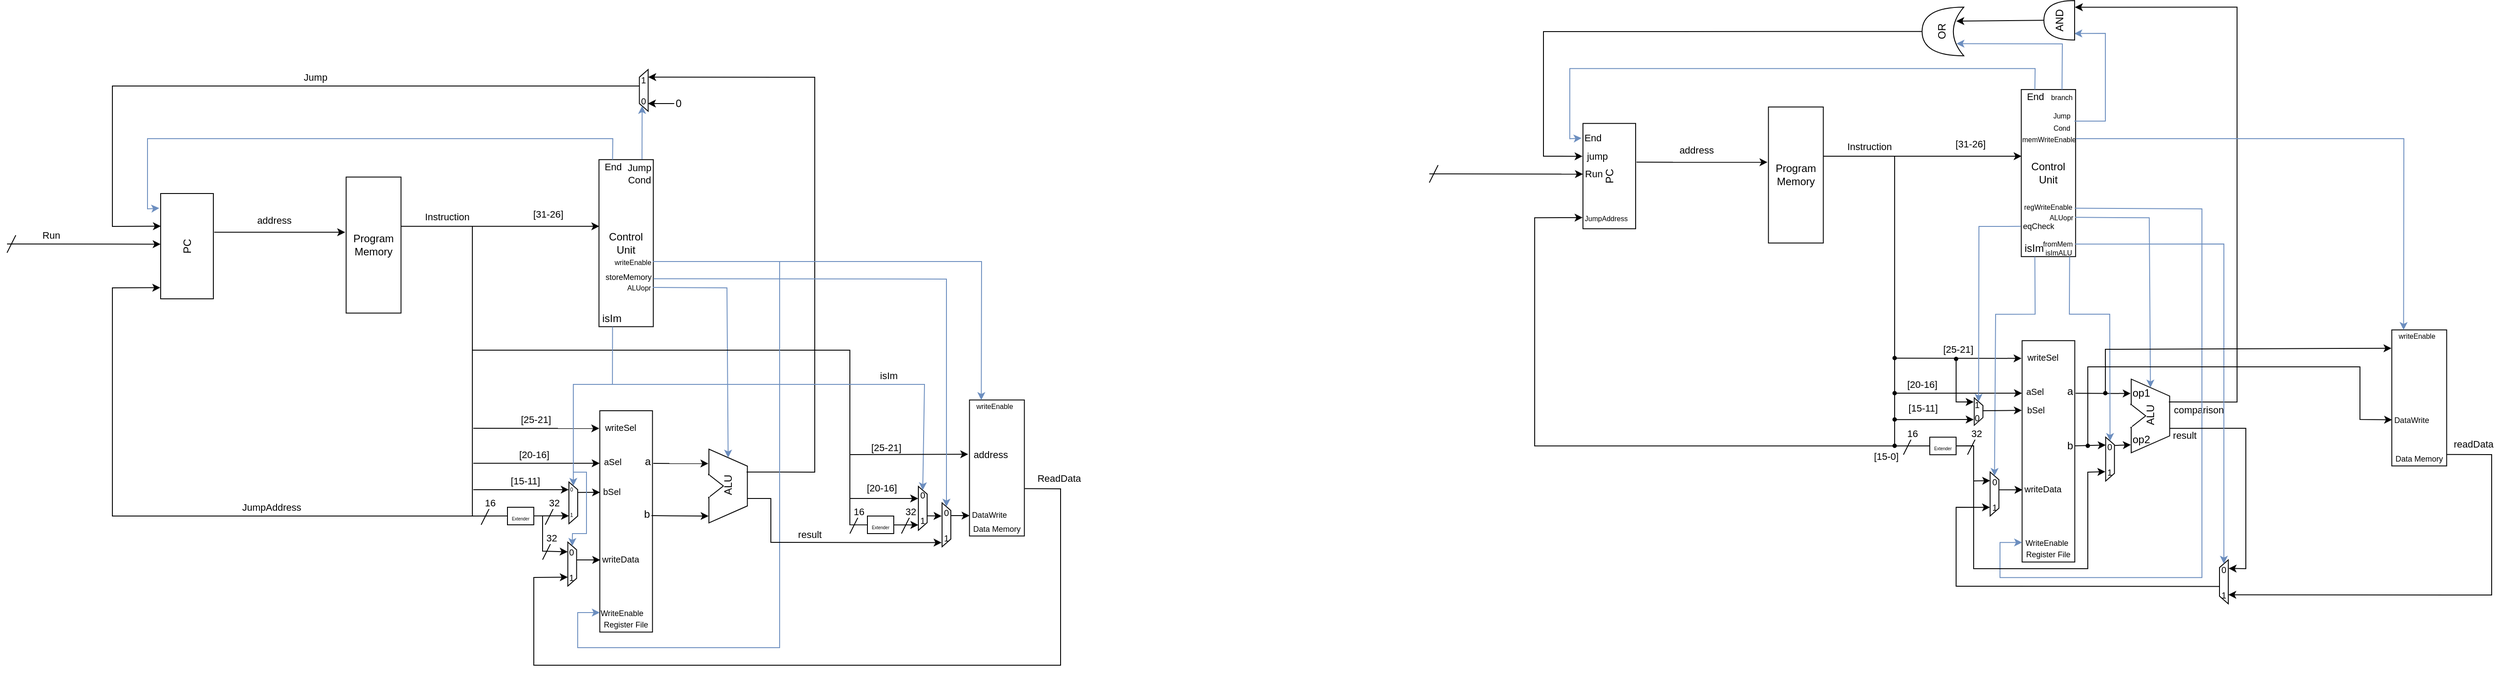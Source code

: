 <mxfile version="22.0.8" type="device">
  <diagram name="Side-1" id="2YQhx3_S_LwEAAOQCPry">
    <mxGraphModel dx="507" dy="322" grid="1" gridSize="10" guides="1" tooltips="1" connect="1" arrows="1" fold="1" page="1" pageScale="1" pageWidth="3300" pageHeight="2339" math="0" shadow="0">
      <root>
        <mxCell id="0" />
        <mxCell id="1" parent="0" />
        <mxCell id="_Kq1sb4y0ILhw0qYM4r1-136" value="PC" style="rounded=0;whiteSpace=wrap;html=1;rotation=-90;" parent="1" vertex="1">
          <mxGeometry x="385" y="1172.5" width="120" height="60" as="geometry" />
        </mxCell>
        <mxCell id="_Kq1sb4y0ILhw0qYM4r1-137" value="Program Memory" style="rounded=0;whiteSpace=wrap;html=1;rotation=90;horizontal=0;" parent="1" vertex="1">
          <mxGeometry x="580" y="1170" width="155" height="62.5" as="geometry" />
        </mxCell>
        <mxCell id="_Kq1sb4y0ILhw0qYM4r1-138" value="Control Unit&lt;br&gt;" style="rounded=0;whiteSpace=wrap;html=1;rotation=90;horizontal=0;" parent="1" vertex="1">
          <mxGeometry x="850" y="1168.13" width="190.35" height="61.87" as="geometry" />
        </mxCell>
        <mxCell id="_Kq1sb4y0ILhw0qYM4r1-139" value="&lt;font style=&quot;font-size: 9px;&quot;&gt;Register File&lt;/font&gt;" style="rounded=0;whiteSpace=wrap;rotation=90;html=1;horizontal=0;verticalAlign=bottom;align=center;glass=0;shadow=0;" parent="1" vertex="1">
          <mxGeometry x="819.07" y="1486.12" width="252.23" height="60" as="geometry" />
        </mxCell>
        <mxCell id="_Kq1sb4y0ILhw0qYM4r1-144" value="" style="group;movable=1;resizable=1;rotatable=1;deletable=1;editable=1;locked=0;connectable=1;" parent="1" vertex="1" connectable="0">
          <mxGeometry x="1040.35" y="1432" width="42" height="90" as="geometry" />
        </mxCell>
        <mxCell id="_Kq1sb4y0ILhw0qYM4r1-140" value="&amp;nbsp;ALU" style="verticalLabelPosition=middle;verticalAlign=middle;html=1;shape=trapezoid;perimeter=trapezoidPerimeter;whiteSpace=wrap;size=0.23;arcSize=10;flipV=1;labelPosition=center;align=center;rotation=-90;movable=1;resizable=1;rotatable=1;deletable=1;editable=1;locked=0;connectable=1;" parent="_Kq1sb4y0ILhw0qYM4r1-144" vertex="1">
          <mxGeometry x="-21" y="21.908" width="84" height="43.816" as="geometry" />
        </mxCell>
        <mxCell id="_Kq1sb4y0ILhw0qYM4r1-183" value="" style="group" parent="_Kq1sb4y0ILhw0qYM4r1-144" vertex="1" connectable="0">
          <mxGeometry x="-1.2" y="30.597" width="16.8" height="26.289" as="geometry" />
        </mxCell>
        <mxCell id="_Kq1sb4y0ILhw0qYM4r1-141" value="" style="triangle;whiteSpace=wrap;html=1;movable=1;resizable=1;rotatable=1;deletable=1;editable=1;locked=0;connectable=1;" parent="_Kq1sb4y0ILhw0qYM4r1-183" vertex="1">
          <mxGeometry width="16.8" height="26.289" as="geometry" />
        </mxCell>
        <mxCell id="_Kq1sb4y0ILhw0qYM4r1-142" value="" style="endArrow=none;html=1;rounded=0;entryX=0.645;entryY=1.002;entryDx=0;entryDy=0;entryPerimeter=0;exitX=0.353;exitY=1.001;exitDx=0;exitDy=0;exitPerimeter=0;strokeColor=#FFFFFF;strokeWidth=2;movable=1;resizable=1;rotatable=1;deletable=1;editable=1;locked=0;connectable=1;" parent="_Kq1sb4y0ILhw0qYM4r1-183" source="_Kq1sb4y0ILhw0qYM4r1-140" target="_Kq1sb4y0ILhw0qYM4r1-140" edge="1">
          <mxGeometry width="50" height="50" relative="1" as="geometry">
            <mxPoint x="26.4" y="57.034" as="sourcePoint" />
            <mxPoint x="68.4" y="13.219" as="targetPoint" />
          </mxGeometry>
        </mxCell>
        <mxCell id="_Kq1sb4y0ILhw0qYM4r1-146" value="" style="endArrow=classic;html=1;rounded=0;exitX=0.632;exitY=1.016;exitDx=0;exitDy=0;exitPerimeter=0;entryX=0.406;entryY=1.018;entryDx=0;entryDy=0;entryPerimeter=0;" parent="1" source="_Kq1sb4y0ILhw0qYM4r1-136" target="_Kq1sb4y0ILhw0qYM4r1-137" edge="1">
          <mxGeometry width="50" height="50" relative="1" as="geometry">
            <mxPoint x="780" y="1380" as="sourcePoint" />
            <mxPoint x="610" y="1190" as="targetPoint" />
          </mxGeometry>
        </mxCell>
        <mxCell id="_Kq1sb4y0ILhw0qYM4r1-147" value="address" style="edgeLabel;html=1;align=center;verticalAlign=middle;resizable=0;points=[];" parent="_Kq1sb4y0ILhw0qYM4r1-146" vertex="1" connectable="0">
          <mxGeometry x="-0.18" y="-1" relative="1" as="geometry">
            <mxPoint x="7" y="-15" as="offset" />
          </mxGeometry>
        </mxCell>
        <mxCell id="_Kq1sb4y0ILhw0qYM4r1-153" value="" style="group" parent="1" vertex="1" connectable="0">
          <mxGeometry x="810" y="1180" height="330" as="geometry" />
        </mxCell>
        <mxCell id="_Kq1sb4y0ILhw0qYM4r1-148" value="" style="endArrow=classic;html=1;rounded=0;entryX=0.399;entryY=0.994;entryDx=0;entryDy=0;entryPerimeter=0;exitX=0.362;exitY=-0.001;exitDx=0;exitDy=0;exitPerimeter=0;" parent="_Kq1sb4y0ILhw0qYM4r1-153" source="_Kq1sb4y0ILhw0qYM4r1-137" target="_Kq1sb4y0ILhw0qYM4r1-138" edge="1">
          <mxGeometry width="50" height="50" relative="1" as="geometry">
            <mxPoint x="-90" y="9.706" as="sourcePoint" />
            <mxPoint x="-70" y="-9.706" as="targetPoint" />
          </mxGeometry>
        </mxCell>
        <mxCell id="_Kq1sb4y0ILhw0qYM4r1-149" value="Instruction" style="edgeLabel;html=1;align=center;verticalAlign=middle;resizable=0;points=[];" parent="_Kq1sb4y0ILhw0qYM4r1-148" vertex="1" connectable="0">
          <mxGeometry x="0.286" y="-1" relative="1" as="geometry">
            <mxPoint x="-93" y="-12" as="offset" />
          </mxGeometry>
        </mxCell>
        <mxCell id="_Kq1sb4y0ILhw0qYM4r1-150" value="[31-26]" style="edgeLabel;html=1;align=center;verticalAlign=middle;resizable=0;points=[];" parent="_Kq1sb4y0ILhw0qYM4r1-148" vertex="1" connectable="0">
          <mxGeometry x="0.474" relative="1" as="geometry">
            <mxPoint y="-14" as="offset" />
          </mxGeometry>
        </mxCell>
        <mxCell id="_Kq1sb4y0ILhw0qYM4r1-156" value="" style="shape=trapezoid;perimeter=trapezoidPerimeter;whiteSpace=wrap;html=1;fixedSize=1;rotation=90;size=8.75;" parent="1" vertex="1">
          <mxGeometry x="861.25" y="1490" width="47.5" height="10" as="geometry" />
        </mxCell>
        <mxCell id="_Kq1sb4y0ILhw0qYM4r1-162" value="" style="group;fillColor=none;" parent="1" vertex="1" connectable="0">
          <mxGeometry x="770" y="1180" width="219" height="330" as="geometry" />
        </mxCell>
        <mxCell id="_Kq1sb4y0ILhw0qYM4r1-154" value="" style="endArrow=classic;html=1;rounded=0;entryX=0.08;entryY=1.011;entryDx=0;entryDy=0;entryPerimeter=0;" parent="_Kq1sb4y0ILhw0qYM4r1-162" target="_Kq1sb4y0ILhw0qYM4r1-139" edge="1">
          <mxGeometry width="50" height="50" relative="1" as="geometry">
            <mxPoint x="1.056" y="230" as="sourcePoint" />
            <mxPoint x="130" y="240" as="targetPoint" />
          </mxGeometry>
        </mxCell>
        <mxCell id="_Kq1sb4y0ILhw0qYM4r1-159" value="[25-21]" style="edgeLabel;html=1;align=center;verticalAlign=middle;resizable=0;points=[];" parent="_Kq1sb4y0ILhw0qYM4r1-154" vertex="1" connectable="0">
          <mxGeometry x="-0.006" relative="1" as="geometry">
            <mxPoint x="-1" y="-10" as="offset" />
          </mxGeometry>
        </mxCell>
        <mxCell id="_Kq1sb4y0ILhw0qYM4r1-155" value="" style="endArrow=classic;html=1;rounded=0;entryX=0.165;entryY=1.001;entryDx=0;entryDy=0;entryPerimeter=0;" parent="_Kq1sb4y0ILhw0qYM4r1-162" edge="1">
          <mxGeometry width="50" height="50" relative="1" as="geometry">
            <mxPoint x="1.056" y="269.88" as="sourcePoint" />
            <mxPoint x="145" y="269.88" as="targetPoint" />
          </mxGeometry>
        </mxCell>
        <mxCell id="_Kq1sb4y0ILhw0qYM4r1-160" value="[20-16]" style="edgeLabel;html=1;align=center;verticalAlign=middle;resizable=0;points=[];" parent="_Kq1sb4y0ILhw0qYM4r1-155" vertex="1" connectable="0">
          <mxGeometry x="-0.114" y="2" relative="1" as="geometry">
            <mxPoint x="5" y="-8" as="offset" />
          </mxGeometry>
        </mxCell>
        <mxCell id="_Kq1sb4y0ILhw0qYM4r1-157" value="" style="endArrow=classic;html=1;rounded=0;entryX=0.811;entryY=1;entryDx=0;entryDy=0;entryPerimeter=0;" parent="_Kq1sb4y0ILhw0qYM4r1-162" target="_Kq1sb4y0ILhw0qYM4r1-156" edge="1">
          <mxGeometry width="50" height="50" relative="1" as="geometry">
            <mxPoint y="330" as="sourcePoint" />
            <mxPoint x="55.892" y="250" as="targetPoint" />
          </mxGeometry>
        </mxCell>
        <mxCell id="_Kq1sb4y0ILhw0qYM4r1-158" value="" style="endArrow=classic;html=1;rounded=0;entryX=0.183;entryY=1.021;entryDx=0;entryDy=0;entryPerimeter=0;" parent="_Kq1sb4y0ILhw0qYM4r1-162" target="_Kq1sb4y0ILhw0qYM4r1-156" edge="1">
          <mxGeometry width="50" height="50" relative="1" as="geometry">
            <mxPoint x="1.056" y="300" as="sourcePoint" />
            <mxPoint x="110" y="300" as="targetPoint" />
          </mxGeometry>
        </mxCell>
        <mxCell id="_Kq1sb4y0ILhw0qYM4r1-161" value="[15-11]" style="edgeLabel;html=1;align=center;verticalAlign=middle;resizable=0;points=[];" parent="_Kq1sb4y0ILhw0qYM4r1-158" vertex="1" connectable="0">
          <mxGeometry x="-0.22" y="1" relative="1" as="geometry">
            <mxPoint x="16" y="-9" as="offset" />
          </mxGeometry>
        </mxCell>
        <mxCell id="_Kq1sb4y0ILhw0qYM4r1-152" value="" style="endArrow=none;html=1;rounded=0;" parent="_Kq1sb4y0ILhw0qYM4r1-162" edge="1">
          <mxGeometry width="50" height="50" relative="1" as="geometry">
            <mxPoint y="330" as="sourcePoint" />
            <mxPoint as="targetPoint" />
          </mxGeometry>
        </mxCell>
        <mxCell id="_Kq1sb4y0ILhw0qYM4r1-175" value="&lt;font style=&quot;font-size: 6px;&quot;&gt;0&lt;/font&gt;" style="text;html=1;strokeColor=none;fillColor=none;align=center;verticalAlign=middle;whiteSpace=wrap;rounded=0;shadow=0;" parent="_Kq1sb4y0ILhw0qYM4r1-162" vertex="1">
          <mxGeometry x="83" y="283" width="60" height="30" as="geometry" />
        </mxCell>
        <mxCell id="_Kq1sb4y0ILhw0qYM4r1-173" value="&lt;font style=&quot;font-size: 10px;&quot;&gt;bSel&lt;/font&gt;" style="text;html=1;strokeColor=none;fillColor=none;align=center;verticalAlign=middle;whiteSpace=wrap;rounded=0;" parent="_Kq1sb4y0ILhw0qYM4r1-162" vertex="1">
          <mxGeometry x="129" y="287" width="60" height="30" as="geometry" />
        </mxCell>
        <mxCell id="_Kq1sb4y0ILhw0qYM4r1-181" value="isIm" style="text;html=1;strokeColor=none;fillColor=none;align=center;verticalAlign=middle;whiteSpace=wrap;rounded=0;" parent="_Kq1sb4y0ILhw0qYM4r1-162" vertex="1">
          <mxGeometry x="129" y="90" width="60" height="30" as="geometry" />
        </mxCell>
        <mxCell id="_Kq1sb4y0ILhw0qYM4r1-190" value="ALUopr" style="text;html=1;strokeColor=none;fillColor=none;align=center;verticalAlign=middle;whiteSpace=wrap;rounded=0;fontSize=8;" parent="_Kq1sb4y0ILhw0qYM4r1-162" vertex="1">
          <mxGeometry x="160" y="55" width="60" height="30" as="geometry" />
        </mxCell>
        <mxCell id="_Kq1sb4y0ILhw0qYM4r1-166" value="" style="endArrow=none;html=1;rounded=0;" parent="1" edge="1">
          <mxGeometry width="50" height="50" relative="1" as="geometry">
            <mxPoint x="780" y="1520" as="sourcePoint" />
            <mxPoint x="790" y="1500" as="targetPoint" />
          </mxGeometry>
        </mxCell>
        <mxCell id="_Kq1sb4y0ILhw0qYM4r1-167" value="16" style="edgeLabel;html=1;align=center;verticalAlign=middle;resizable=0;points=[];" parent="_Kq1sb4y0ILhw0qYM4r1-166" vertex="1" connectable="0">
          <mxGeometry x="0.35" y="1" relative="1" as="geometry">
            <mxPoint x="4" y="-11" as="offset" />
          </mxGeometry>
        </mxCell>
        <mxCell id="_Kq1sb4y0ILhw0qYM4r1-169" value="&lt;font style=&quot;font-size: 5px;&quot;&gt;Extender&lt;/font&gt;" style="rounded=0;whiteSpace=wrap;html=1;verticalAlign=bottom;" parent="1" vertex="1">
          <mxGeometry x="810" y="1500" width="30" height="20" as="geometry" />
        </mxCell>
        <mxCell id="_Kq1sb4y0ILhw0qYM4r1-170" value="&lt;font style=&quot;font-size: 10px;&quot;&gt;writeSel&lt;/font&gt;" style="text;html=1;strokeColor=none;fillColor=none;align=center;verticalAlign=middle;whiteSpace=wrap;rounded=0;" parent="1" vertex="1">
          <mxGeometry x="908.75" y="1394" width="60" height="30" as="geometry" />
        </mxCell>
        <mxCell id="_Kq1sb4y0ILhw0qYM4r1-171" value="&lt;font style=&quot;font-size: 10px;&quot;&gt;aSel&lt;/font&gt;" style="text;html=1;strokeColor=none;fillColor=none;align=center;verticalAlign=middle;whiteSpace=wrap;rounded=0;" parent="1" vertex="1">
          <mxGeometry x="900" y="1433" width="60" height="30" as="geometry" />
        </mxCell>
        <mxCell id="_Kq1sb4y0ILhw0qYM4r1-174" value="" style="endArrow=classic;html=1;rounded=0;exitX=0.25;exitY=0;exitDx=0;exitDy=0;entryX=1.04;entryY=0.668;entryDx=0;entryDy=0;entryPerimeter=0;" parent="1" source="_Kq1sb4y0ILhw0qYM4r1-156" target="_Kq1sb4y0ILhw0qYM4r1-175" edge="1">
          <mxGeometry width="50" height="50" relative="1" as="geometry">
            <mxPoint x="880" y="1490" as="sourcePoint" />
            <mxPoint x="920" y="1480" as="targetPoint" />
          </mxGeometry>
        </mxCell>
        <mxCell id="_Kq1sb4y0ILhw0qYM4r1-176" value="&lt;font style=&quot;font-size: 6px;&quot;&gt;1&lt;/font&gt;" style="text;html=1;strokeColor=none;fillColor=none;align=center;verticalAlign=middle;whiteSpace=wrap;rounded=0;" parent="1" vertex="1">
          <mxGeometry x="853" y="1492" width="60" height="30" as="geometry" />
        </mxCell>
        <mxCell id="_Kq1sb4y0ILhw0qYM4r1-182" value="" style="endArrow=classic;html=1;rounded=0;exitX=0.765;exitY=0.01;exitDx=0;exitDy=0;entryX=1;entryY=0.5;entryDx=0;entryDy=0;exitPerimeter=0;fillColor=#dae8fc;strokeColor=#6c8ebf;" parent="1" source="_Kq1sb4y0ILhw0qYM4r1-138" target="_Kq1sb4y0ILhw0qYM4r1-140" edge="1">
          <mxGeometry width="50" height="50" relative="1" as="geometry">
            <mxPoint x="800" y="1480" as="sourcePoint" />
            <mxPoint x="850" y="1430" as="targetPoint" />
            <Array as="points">
              <mxPoint x="1060" y="1250" />
            </Array>
          </mxGeometry>
        </mxCell>
        <mxCell id="_Kq1sb4y0ILhw0qYM4r1-184" value="" style="endArrow=classic;html=1;rounded=0;entryX=0.805;entryY=1.014;entryDx=0;entryDy=0;entryPerimeter=0;exitX=0.238;exitY=-0.015;exitDx=0;exitDy=0;exitPerimeter=0;" parent="1" source="_Kq1sb4y0ILhw0qYM4r1-139" target="_Kq1sb4y0ILhw0qYM4r1-140" edge="1">
          <mxGeometry width="50" height="50" relative="1" as="geometry">
            <mxPoint x="940" y="1550" as="sourcePoint" />
            <mxPoint x="990" y="1500" as="targetPoint" />
          </mxGeometry>
        </mxCell>
        <mxCell id="_Kq1sb4y0ILhw0qYM4r1-185" value="" style="endArrow=classic;html=1;rounded=0;exitX=0.474;exitY=0.019;exitDx=0;exitDy=0;exitPerimeter=0;entryX=0.093;entryY=1.009;entryDx=0;entryDy=0;entryPerimeter=0;" parent="1" source="_Kq1sb4y0ILhw0qYM4r1-139" target="_Kq1sb4y0ILhw0qYM4r1-140" edge="1">
          <mxGeometry width="50" height="50" relative="1" as="geometry">
            <mxPoint x="985" y="1460" as="sourcePoint" />
            <mxPoint x="1049" y="1460" as="targetPoint" />
          </mxGeometry>
        </mxCell>
        <mxCell id="_Kq1sb4y0ILhw0qYM4r1-186" value="a" style="text;html=1;strokeColor=none;fillColor=none;align=center;verticalAlign=middle;whiteSpace=wrap;rounded=0;" parent="1" vertex="1">
          <mxGeometry x="940" y="1433" width="60" height="30" as="geometry" />
        </mxCell>
        <mxCell id="_Kq1sb4y0ILhw0qYM4r1-187" value="b" style="text;html=1;strokeColor=none;fillColor=none;align=center;verticalAlign=middle;whiteSpace=wrap;rounded=0;" parent="1" vertex="1">
          <mxGeometry x="939.25" y="1493" width="60" height="30" as="geometry" />
        </mxCell>
        <mxCell id="_Kq1sb4y0ILhw0qYM4r1-188" value="" style="endArrow=none;html=1;rounded=0;" parent="1" edge="1">
          <mxGeometry width="50" height="50" relative="1" as="geometry">
            <mxPoint x="853" y="1520" as="sourcePoint" />
            <mxPoint x="863" y="1500" as="targetPoint" />
          </mxGeometry>
        </mxCell>
        <mxCell id="_Kq1sb4y0ILhw0qYM4r1-189" value="32" style="edgeLabel;html=1;align=center;verticalAlign=middle;resizable=0;points=[];" parent="_Kq1sb4y0ILhw0qYM4r1-188" vertex="1" connectable="0">
          <mxGeometry x="0.35" y="1" relative="1" as="geometry">
            <mxPoint x="4" y="-11" as="offset" />
          </mxGeometry>
        </mxCell>
        <mxCell id="_Kq1sb4y0ILhw0qYM4r1-193" value="" style="shape=trapezoid;perimeter=trapezoidPerimeter;whiteSpace=wrap;html=1;fixedSize=1;rotation=-90;size=8.75;" parent="1" vertex="1">
          <mxGeometry x="941.5" y="1020" width="47.5" height="10" as="geometry" />
        </mxCell>
        <mxCell id="_Kq1sb4y0ILhw0qYM4r1-194" value="" style="endArrow=classic;html=1;rounded=0;exitX=0.69;exitY=0.001;exitDx=0;exitDy=0;exitPerimeter=0;entryX=0.819;entryY=1.097;entryDx=0;entryDy=0;entryPerimeter=0;" parent="1" edge="1">
          <mxGeometry width="50" height="50" relative="1" as="geometry">
            <mxPoint x="1082.354" y="1459.856" as="sourcePoint" />
            <mxPoint x="970.36" y="1009.847" as="targetPoint" />
            <Array as="points">
              <mxPoint x="1160" y="1460" />
              <mxPoint x="1160" y="1010" />
            </Array>
          </mxGeometry>
        </mxCell>
        <mxCell id="_Kq1sb4y0ILhw0qYM4r1-195" value="" style="endArrow=classic;html=1;rounded=0;" parent="1" edge="1">
          <mxGeometry width="50" height="50" relative="1" as="geometry">
            <mxPoint x="1000" y="1040" as="sourcePoint" />
            <mxPoint x="970" y="1040" as="targetPoint" />
          </mxGeometry>
        </mxCell>
        <mxCell id="_Kq1sb4y0ILhw0qYM4r1-196" value="0" style="text;html=1;strokeColor=none;fillColor=none;align=center;verticalAlign=middle;whiteSpace=wrap;rounded=0;" parent="1" vertex="1">
          <mxGeometry x="975" y="1025" width="60" height="30" as="geometry" />
        </mxCell>
        <mxCell id="_Kq1sb4y0ILhw0qYM4r1-197" value="" style="endArrow=classic;html=1;rounded=0;exitX=-0.002;exitY=0.208;exitDx=0;exitDy=0;entryX=0;entryY=0.25;entryDx=0;entryDy=0;exitPerimeter=0;fillColor=#dae8fc;strokeColor=#6c8ebf;" parent="1" source="_Kq1sb4y0ILhw0qYM4r1-138" target="_Kq1sb4y0ILhw0qYM4r1-193" edge="1">
          <mxGeometry width="50" height="50" relative="1" as="geometry">
            <mxPoint x="860" y="1180" as="sourcePoint" />
            <mxPoint x="910" y="1130" as="targetPoint" />
          </mxGeometry>
        </mxCell>
        <mxCell id="_Kq1sb4y0ILhw0qYM4r1-198" value="Jump&lt;br&gt;Cond" style="edgeLabel;html=1;align=center;verticalAlign=middle;resizable=0;points=[];" parent="_Kq1sb4y0ILhw0qYM4r1-197" vertex="1" connectable="0">
          <mxGeometry x="-0.009" y="-1" relative="1" as="geometry">
            <mxPoint x="-5" y="46" as="offset" />
          </mxGeometry>
        </mxCell>
        <mxCell id="_Kq1sb4y0ILhw0qYM4r1-199" value="1&lt;br style=&quot;font-size: 10px;&quot;&gt;&lt;br style=&quot;font-size: 10px;&quot;&gt;0" style="text;html=1;strokeColor=none;fillColor=none;align=center;verticalAlign=middle;whiteSpace=wrap;rounded=0;fontSize=10;" parent="1" vertex="1">
          <mxGeometry x="935.25" y="1010" width="60" height="30" as="geometry" />
        </mxCell>
        <mxCell id="_Kq1sb4y0ILhw0qYM4r1-200" value="" style="endArrow=classic;html=1;rounded=0;entryX=0.69;entryY=0.004;entryDx=0;entryDy=0;entryPerimeter=0;" parent="1" target="_Kq1sb4y0ILhw0qYM4r1-136" edge="1">
          <mxGeometry width="50" height="50" relative="1" as="geometry">
            <mxPoint x="960" y="1020" as="sourcePoint" />
            <mxPoint x="380" y="1020" as="targetPoint" />
            <Array as="points">
              <mxPoint x="360" y="1020" />
              <mxPoint x="360" y="1180" />
            </Array>
          </mxGeometry>
        </mxCell>
        <mxCell id="_Kq1sb4y0ILhw0qYM4r1-201" value="Jump" style="edgeLabel;html=1;align=center;verticalAlign=middle;resizable=0;points=[];" parent="_Kq1sb4y0ILhw0qYM4r1-200" vertex="1" connectable="0">
          <mxGeometry x="-0.095" y="-3" relative="1" as="geometry">
            <mxPoint y="-7" as="offset" />
          </mxGeometry>
        </mxCell>
        <mxCell id="_Kq1sb4y0ILhw0qYM4r1-202" value="" style="endArrow=classic;html=1;rounded=0;exitX=0;exitY=0.75;exitDx=0;exitDy=0;entryX=0.861;entryY=-0.027;entryDx=0;entryDy=0;entryPerimeter=0;fillColor=#dae8fc;strokeColor=#6c8ebf;" parent="1" source="_Kq1sb4y0ILhw0qYM4r1-138" target="_Kq1sb4y0ILhw0qYM4r1-136" edge="1">
          <mxGeometry width="50" height="50" relative="1" as="geometry">
            <mxPoint x="630" y="1200" as="sourcePoint" />
            <mxPoint x="680" y="1150" as="targetPoint" />
            <Array as="points">
              <mxPoint x="930" y="1080" />
              <mxPoint x="400" y="1080" />
              <mxPoint x="400" y="1160" />
            </Array>
          </mxGeometry>
        </mxCell>
        <mxCell id="_Kq1sb4y0ILhw0qYM4r1-203" value="End" style="edgeLabel;html=1;align=center;verticalAlign=middle;resizable=0;points=[];" parent="_Kq1sb4y0ILhw0qYM4r1-202" vertex="1" connectable="0">
          <mxGeometry x="-0.174" relative="1" as="geometry">
            <mxPoint x="243" y="32" as="offset" />
          </mxGeometry>
        </mxCell>
        <mxCell id="_Kq1sb4y0ILhw0qYM4r1-204" value="" style="endArrow=classic;html=1;rounded=0;entryX=0.519;entryY=-0.001;entryDx=0;entryDy=0;entryPerimeter=0;" parent="1" target="_Kq1sb4y0ILhw0qYM4r1-136" edge="1">
          <mxGeometry width="50" height="50" relative="1" as="geometry">
            <mxPoint x="240" y="1200" as="sourcePoint" />
            <mxPoint x="530" y="1210" as="targetPoint" />
          </mxGeometry>
        </mxCell>
        <mxCell id="_Kq1sb4y0ILhw0qYM4r1-206" value="Run" style="edgeLabel;html=1;align=center;verticalAlign=middle;resizable=0;points=[];" parent="_Kq1sb4y0ILhw0qYM4r1-204" vertex="1" connectable="0">
          <mxGeometry x="-0.43" relative="1" as="geometry">
            <mxPoint y="-10" as="offset" />
          </mxGeometry>
        </mxCell>
        <mxCell id="_Kq1sb4y0ILhw0qYM4r1-205" value="" style="endArrow=none;html=1;rounded=0;" parent="1" edge="1">
          <mxGeometry width="50" height="50" relative="1" as="geometry">
            <mxPoint x="240" y="1210" as="sourcePoint" />
            <mxPoint x="250" y="1190" as="targetPoint" />
          </mxGeometry>
        </mxCell>
        <mxCell id="_Kq1sb4y0ILhw0qYM4r1-207" value="" style="endArrow=classic;html=1;rounded=0;entryX=0.106;entryY=-0.008;entryDx=0;entryDy=0;entryPerimeter=0;" parent="1" target="_Kq1sb4y0ILhw0qYM4r1-136" edge="1">
          <mxGeometry width="50" height="50" relative="1" as="geometry">
            <mxPoint x="770" y="1510" as="sourcePoint" />
            <mxPoint x="480" y="1340" as="targetPoint" />
            <Array as="points">
              <mxPoint x="360" y="1510" />
              <mxPoint x="360" y="1250" />
            </Array>
          </mxGeometry>
        </mxCell>
        <mxCell id="_Kq1sb4y0ILhw0qYM4r1-208" value="JumpAddress" style="edgeLabel;html=1;align=center;verticalAlign=middle;resizable=0;points=[];" parent="_Kq1sb4y0ILhw0qYM4r1-207" vertex="1" connectable="0">
          <mxGeometry x="-0.323" y="-1" relative="1" as="geometry">
            <mxPoint x="16" y="-9" as="offset" />
          </mxGeometry>
        </mxCell>
        <mxCell id="_Kq1sb4y0ILhw0qYM4r1-209" value="Data Memory" style="rounded=0;whiteSpace=wrap;html=1;rotation=90;horizontal=0;verticalAlign=bottom;fontSize=9;" parent="1" vertex="1">
          <mxGeometry x="1290" y="1424" width="155" height="62.5" as="geometry" />
        </mxCell>
        <mxCell id="_Kq1sb4y0ILhw0qYM4r1-210" value="" style="endArrow=classic;html=1;rounded=0;entryX=0.878;entryY=1.001;entryDx=0;entryDy=0;entryPerimeter=0;" parent="1" target="_Kq1sb4y0ILhw0qYM4r1-219" edge="1">
          <mxGeometry width="50" height="50" relative="1" as="geometry">
            <mxPoint x="770" y="1321" as="sourcePoint" />
            <mxPoint x="1292.21" y="1520.4" as="targetPoint" />
            <Array as="points">
              <mxPoint x="1200" y="1321" />
              <mxPoint x="1200" y="1520" />
            </Array>
          </mxGeometry>
        </mxCell>
        <mxCell id="_Kq1sb4y0ILhw0qYM4r1-219" value="" style="shape=trapezoid;perimeter=trapezoidPerimeter;whiteSpace=wrap;html=1;fixedSize=1;rotation=90;size=8.75;" parent="1" vertex="1">
          <mxGeometry x="1258" y="1496.25" width="50" height="10" as="geometry" />
        </mxCell>
        <mxCell id="_Kq1sb4y0ILhw0qYM4r1-221" value="" style="endArrow=none;html=1;rounded=0;" parent="1" edge="1">
          <mxGeometry width="50" height="50" relative="1" as="geometry">
            <mxPoint x="1200" y="1530" as="sourcePoint" />
            <mxPoint x="1210" y="1510" as="targetPoint" />
          </mxGeometry>
        </mxCell>
        <mxCell id="_Kq1sb4y0ILhw0qYM4r1-222" value="16" style="edgeLabel;html=1;align=center;verticalAlign=middle;resizable=0;points=[];" parent="_Kq1sb4y0ILhw0qYM4r1-221" vertex="1" connectable="0">
          <mxGeometry x="0.35" y="1" relative="1" as="geometry">
            <mxPoint x="4" y="-11" as="offset" />
          </mxGeometry>
        </mxCell>
        <mxCell id="_Kq1sb4y0ILhw0qYM4r1-223" value="&lt;font style=&quot;font-size: 5px;&quot;&gt;Extender&lt;/font&gt;" style="rounded=0;whiteSpace=wrap;html=1;verticalAlign=bottom;" parent="1" vertex="1">
          <mxGeometry x="1220" y="1510" width="30" height="20" as="geometry" />
        </mxCell>
        <mxCell id="_Kq1sb4y0ILhw0qYM4r1-225" value="" style="endArrow=none;html=1;rounded=0;" parent="1" edge="1">
          <mxGeometry width="50" height="50" relative="1" as="geometry">
            <mxPoint x="1258.75" y="1530" as="sourcePoint" />
            <mxPoint x="1268.75" y="1510" as="targetPoint" />
          </mxGeometry>
        </mxCell>
        <mxCell id="_Kq1sb4y0ILhw0qYM4r1-226" value="32" style="edgeLabel;html=1;align=center;verticalAlign=middle;resizable=0;points=[];" parent="_Kq1sb4y0ILhw0qYM4r1-225" vertex="1" connectable="0">
          <mxGeometry x="0.35" y="1" relative="1" as="geometry">
            <mxPoint x="4" y="-11" as="offset" />
          </mxGeometry>
        </mxCell>
        <mxCell id="_Kq1sb4y0ILhw0qYM4r1-227" value="" style="endArrow=classic;html=1;rounded=0;entryX=0.275;entryY=1.02;entryDx=0;entryDy=0;entryPerimeter=0;" parent="1" target="_Kq1sb4y0ILhw0qYM4r1-219" edge="1">
          <mxGeometry width="50" height="50" relative="1" as="geometry">
            <mxPoint x="1200" y="1490" as="sourcePoint" />
            <mxPoint x="1210" y="1420" as="targetPoint" />
          </mxGeometry>
        </mxCell>
        <mxCell id="_Kq1sb4y0ILhw0qYM4r1-228" value="[20-16]" style="edgeLabel;html=1;align=center;verticalAlign=middle;resizable=0;points=[];" parent="_Kq1sb4y0ILhw0qYM4r1-227" vertex="1" connectable="0">
          <mxGeometry x="-0.287" y="-1" relative="1" as="geometry">
            <mxPoint x="8" y="-13" as="offset" />
          </mxGeometry>
        </mxCell>
        <mxCell id="_Kq1sb4y0ILhw0qYM4r1-232" value="" style="group" parent="1" vertex="1" connectable="0">
          <mxGeometry x="885" y="1360" width="405" as="geometry" />
        </mxCell>
        <mxCell id="_Kq1sb4y0ILhw0qYM4r1-178" value="" style="endArrow=classic;html=1;rounded=0;exitX=1;exitY=0.75;exitDx=0;exitDy=0;entryX=0;entryY=0.5;entryDx=0;entryDy=0;fillColor=#dae8fc;strokeColor=#6c8ebf;" parent="_Kq1sb4y0ILhw0qYM4r1-232" source="_Kq1sb4y0ILhw0qYM4r1-138" target="_Kq1sb4y0ILhw0qYM4r1-156" edge="1">
          <mxGeometry width="50" height="50" relative="1" as="geometry">
            <mxPoint x="-113.875" y="10" as="sourcePoint" />
            <mxPoint x="4.951" y="90" as="targetPoint" />
            <Array as="points">
              <mxPoint x="44.56" />
              <mxPoint />
            </Array>
          </mxGeometry>
        </mxCell>
        <mxCell id="_Kq1sb4y0ILhw0qYM4r1-231" value="" style="endArrow=classic;html=1;rounded=0;entryX=0;entryY=0.5;entryDx=0;entryDy=0;fillColor=#dae8fc;strokeColor=#6c8ebf;" parent="_Kq1sb4y0ILhw0qYM4r1-232" target="_Kq1sb4y0ILhw0qYM4r1-219" edge="1">
          <mxGeometry width="50" height="50" relative="1" as="geometry">
            <mxPoint x="44.56" as="sourcePoint" />
            <mxPoint x="143.582" as="targetPoint" />
            <Array as="points">
              <mxPoint x="400" />
            </Array>
          </mxGeometry>
        </mxCell>
        <mxCell id="_Kq1sb4y0ILhw0qYM4r1-233" value="isIm" style="edgeLabel;html=1;align=center;verticalAlign=middle;resizable=0;points=[];" parent="_Kq1sb4y0ILhw0qYM4r1-231" vertex="1" connectable="0">
          <mxGeometry x="0.329" relative="1" as="geometry">
            <mxPoint x="-2" y="-10" as="offset" />
          </mxGeometry>
        </mxCell>
        <mxCell id="_Kq1sb4y0ILhw0qYM4r1-234" value="" style="endArrow=classic;html=1;rounded=0;entryX=0.399;entryY=1.023;entryDx=0;entryDy=0;entryPerimeter=0;" parent="1" target="_Kq1sb4y0ILhw0qYM4r1-209" edge="1">
          <mxGeometry width="50" height="50" relative="1" as="geometry">
            <mxPoint x="1200" y="1440" as="sourcePoint" />
            <mxPoint x="1050" y="1400" as="targetPoint" />
          </mxGeometry>
        </mxCell>
        <mxCell id="_Kq1sb4y0ILhw0qYM4r1-235" value="[25-21]" style="edgeLabel;html=1;align=center;verticalAlign=middle;resizable=0;points=[];" parent="_Kq1sb4y0ILhw0qYM4r1-234" vertex="1" connectable="0">
          <mxGeometry x="-0.045" relative="1" as="geometry">
            <mxPoint x="-24" y="-8" as="offset" />
          </mxGeometry>
        </mxCell>
        <mxCell id="_Kq1sb4y0ILhw0qYM4r1-449" value="address" style="edgeLabel;html=1;align=center;verticalAlign=middle;resizable=0;points=[];" parent="_Kq1sb4y0ILhw0qYM4r1-234" vertex="1" connectable="0">
          <mxGeometry x="0.571" relative="1" as="geometry">
            <mxPoint x="54" as="offset" />
          </mxGeometry>
        </mxCell>
        <mxCell id="_Kq1sb4y0ILhw0qYM4r1-236" value="" style="endArrow=classic;html=1;rounded=0;exitX=0.61;exitY=0.008;exitDx=0;exitDy=0;exitPerimeter=0;entryX=0.001;entryY=0.785;entryDx=0;entryDy=0;entryPerimeter=0;fillColor=#dae8fc;strokeColor=#6c8ebf;" parent="1" source="_Kq1sb4y0ILhw0qYM4r1-138" target="_Kq1sb4y0ILhw0qYM4r1-209" edge="1">
          <mxGeometry width="50" height="50" relative="1" as="geometry">
            <mxPoint x="1110" y="1390" as="sourcePoint" />
            <mxPoint x="1160" y="1340" as="targetPoint" />
            <Array as="points">
              <mxPoint x="1350" y="1220" />
            </Array>
          </mxGeometry>
        </mxCell>
        <mxCell id="_Kq1sb4y0ILhw0qYM4r1-237" value="writeEnable" style="text;html=1;strokeColor=none;fillColor=none;align=center;verticalAlign=middle;whiteSpace=wrap;rounded=0;fontSize=8;" parent="1" vertex="1">
          <mxGeometry x="923" y="1206" width="60" height="30" as="geometry" />
        </mxCell>
        <mxCell id="_Kq1sb4y0ILhw0qYM4r1-239" value="" style="shape=trapezoid;perimeter=trapezoidPerimeter;whiteSpace=wrap;html=1;fixedSize=1;rotation=90;size=8.75;" parent="1" vertex="1">
          <mxGeometry x="858.75" y="1559.75" width="50" height="10" as="geometry" />
        </mxCell>
        <mxCell id="_Kq1sb4y0ILhw0qYM4r1-229" value="&lt;font size=&quot;1&quot;&gt;0&lt;br&gt;&lt;br&gt;1&lt;br&gt;&lt;/font&gt;" style="text;html=1;strokeColor=none;fillColor=none;align=center;verticalAlign=middle;whiteSpace=wrap;rounded=0;" parent="1" vertex="1">
          <mxGeometry x="853" y="1549.75" width="60" height="30" as="geometry" />
        </mxCell>
        <mxCell id="_Kq1sb4y0ILhw0qYM4r1-240" value="" style="endArrow=classic;html=1;rounded=0;entryX=0.221;entryY=1.019;entryDx=0;entryDy=0;entryPerimeter=0;" parent="1" target="_Kq1sb4y0ILhw0qYM4r1-239" edge="1">
          <mxGeometry width="50" height="50" relative="1" as="geometry">
            <mxPoint x="850" y="1510" as="sourcePoint" />
            <mxPoint x="1030" y="1420" as="targetPoint" />
            <Array as="points">
              <mxPoint x="850" y="1550" />
            </Array>
          </mxGeometry>
        </mxCell>
        <mxCell id="_Kq1sb4y0ILhw0qYM4r1-241" value="" style="endArrow=none;html=1;rounded=0;" parent="1" edge="1">
          <mxGeometry width="50" height="50" relative="1" as="geometry">
            <mxPoint x="850" y="1559.75" as="sourcePoint" />
            <mxPoint x="860" y="1539.75" as="targetPoint" />
          </mxGeometry>
        </mxCell>
        <mxCell id="_Kq1sb4y0ILhw0qYM4r1-242" value="32" style="edgeLabel;html=1;align=center;verticalAlign=middle;resizable=0;points=[];" parent="_Kq1sb4y0ILhw0qYM4r1-241" vertex="1" connectable="0">
          <mxGeometry x="0.35" y="1" relative="1" as="geometry">
            <mxPoint x="4" y="-11" as="offset" />
          </mxGeometry>
        </mxCell>
        <mxCell id="_Kq1sb4y0ILhw0qYM4r1-243" value="" style="endArrow=classic;html=1;rounded=0;entryX=0;entryY=0.5;entryDx=0;entryDy=0;fillColor=#dae8fc;strokeColor=#6c8ebf;" parent="1" target="_Kq1sb4y0ILhw0qYM4r1-239" edge="1">
          <mxGeometry width="50" height="50" relative="1" as="geometry">
            <mxPoint x="885" y="1460" as="sourcePoint" />
            <mxPoint x="900" y="1540" as="targetPoint" />
            <Array as="points">
              <mxPoint x="900" y="1460" />
              <mxPoint x="900" y="1530" />
              <mxPoint x="884" y="1530" />
            </Array>
          </mxGeometry>
        </mxCell>
        <mxCell id="_Kq1sb4y0ILhw0qYM4r1-244" value="" style="endArrow=classic;html=1;rounded=0;exitX=0.652;exitY=-0.007;exitDx=0;exitDy=0;exitPerimeter=0;entryX=0.798;entryY=1.011;entryDx=0;entryDy=0;entryPerimeter=0;" parent="1" source="_Kq1sb4y0ILhw0qYM4r1-209" target="_Kq1sb4y0ILhw0qYM4r1-239" edge="1">
          <mxGeometry width="50" height="50" relative="1" as="geometry">
            <mxPoint x="1010" y="1500" as="sourcePoint" />
            <mxPoint x="1440" y="1479" as="targetPoint" />
            <Array as="points">
              <mxPoint x="1440" y="1479" />
              <mxPoint x="1440" y="1680" />
              <mxPoint x="840" y="1680" />
              <mxPoint x="840" y="1580" />
            </Array>
          </mxGeometry>
        </mxCell>
        <mxCell id="_Kq1sb4y0ILhw0qYM4r1-559" value="ReadData" style="edgeLabel;html=1;align=center;verticalAlign=middle;resizable=0;points=[];" parent="_Kq1sb4y0ILhw0qYM4r1-244" vertex="1" connectable="0">
          <mxGeometry x="-0.848" y="-2" relative="1" as="geometry">
            <mxPoint y="-46" as="offset" />
          </mxGeometry>
        </mxCell>
        <mxCell id="_Kq1sb4y0ILhw0qYM4r1-245" value="" style="endArrow=classic;html=1;rounded=0;exitX=0.405;exitY=0;exitDx=0;exitDy=0;entryX=0.674;entryY=0.993;entryDx=0;entryDy=0;entryPerimeter=0;exitPerimeter=0;" parent="1" source="_Kq1sb4y0ILhw0qYM4r1-239" target="_Kq1sb4y0ILhw0qYM4r1-139" edge="1">
          <mxGeometry width="50" height="50" relative="1" as="geometry">
            <mxPoint x="950" y="1490" as="sourcePoint" />
            <mxPoint x="1000" y="1440" as="targetPoint" />
          </mxGeometry>
        </mxCell>
        <mxCell id="_Kq1sb4y0ILhw0qYM4r1-246" value="&lt;font style=&quot;font-size: 10px;&quot;&gt;writeData&lt;/font&gt;" style="text;html=1;strokeColor=none;fillColor=none;align=center;verticalAlign=middle;whiteSpace=wrap;rounded=0;" parent="1" vertex="1">
          <mxGeometry x="909" y="1544" width="60" height="30" as="geometry" />
        </mxCell>
        <mxCell id="_Kq1sb4y0ILhw0qYM4r1-249" value="" style="endArrow=classic;html=1;rounded=0;entryX=0.912;entryY=1.001;entryDx=0;entryDy=0;entryPerimeter=0;fillColor=#dae8fc;strokeColor=#6c8ebf;" parent="1" target="_Kq1sb4y0ILhw0qYM4r1-139" edge="1">
          <mxGeometry width="50" height="50" relative="1" as="geometry">
            <mxPoint x="1120" y="1220" as="sourcePoint" />
            <mxPoint x="1040" y="1540" as="targetPoint" />
            <Array as="points">
              <mxPoint x="1120" y="1660" />
              <mxPoint x="890" y="1660" />
              <mxPoint x="890" y="1620" />
            </Array>
          </mxGeometry>
        </mxCell>
        <mxCell id="_Kq1sb4y0ILhw0qYM4r1-250" value="&lt;font style=&quot;font-size: 9px;&quot;&gt;WriteEnable&lt;/font&gt;" style="edgeLabel;html=1;align=center;verticalAlign=middle;resizable=0;points=[];" parent="_Kq1sb4y0ILhw0qYM4r1-249" vertex="1" connectable="0">
          <mxGeometry x="0.417" relative="1" as="geometry">
            <mxPoint x="-99" y="-40" as="offset" />
          </mxGeometry>
        </mxCell>
        <mxCell id="_Kq1sb4y0ILhw0qYM4r1-443" value="&lt;font size=&quot;1&quot;&gt;0&lt;br&gt;&lt;br&gt;1&lt;br&gt;&lt;/font&gt;" style="text;html=1;strokeColor=none;fillColor=none;align=center;verticalAlign=middle;whiteSpace=wrap;rounded=0;" parent="1" vertex="1">
          <mxGeometry x="1253" y="1485" width="60" height="30" as="geometry" />
        </mxCell>
        <mxCell id="_Kq1sb4y0ILhw0qYM4r1-444" value="" style="shape=trapezoid;perimeter=trapezoidPerimeter;whiteSpace=wrap;html=1;fixedSize=1;rotation=90;size=8.75;" parent="1" vertex="1">
          <mxGeometry x="1285" y="1515" width="50" height="10" as="geometry" />
        </mxCell>
        <mxCell id="_Kq1sb4y0ILhw0qYM4r1-445" value="" style="endArrow=classic;html=1;rounded=0;exitX=0.67;exitY=-0.015;exitDx=0;exitDy=0;exitPerimeter=0;entryX=0.301;entryY=1.055;entryDx=0;entryDy=0;entryPerimeter=0;" parent="1" source="_Kq1sb4y0ILhw0qYM4r1-219" target="_Kq1sb4y0ILhw0qYM4r1-444" edge="1">
          <mxGeometry width="50" height="50" relative="1" as="geometry">
            <mxPoint x="1220" y="1500" as="sourcePoint" />
            <mxPoint x="1270" y="1450" as="targetPoint" />
          </mxGeometry>
        </mxCell>
        <mxCell id="_Kq1sb4y0ILhw0qYM4r1-446" value="" style="endArrow=classic;html=1;rounded=0;exitX=0.331;exitY=-0.001;exitDx=0;exitDy=0;exitPerimeter=0;entryX=0.906;entryY=1.057;entryDx=0;entryDy=0;entryPerimeter=0;" parent="1" source="_Kq1sb4y0ILhw0qYM4r1-140" target="_Kq1sb4y0ILhw0qYM4r1-444" edge="1">
          <mxGeometry width="50" height="50" relative="1" as="geometry">
            <mxPoint x="1210" y="1430" as="sourcePoint" />
            <mxPoint x="1260" y="1380" as="targetPoint" />
            <Array as="points">
              <mxPoint x="1110" y="1490" />
              <mxPoint x="1110" y="1540" />
            </Array>
          </mxGeometry>
        </mxCell>
        <mxCell id="_Kq1sb4y0ILhw0qYM4r1-447" value="result" style="edgeLabel;html=1;align=center;verticalAlign=middle;resizable=0;points=[];" parent="_Kq1sb4y0ILhw0qYM4r1-446" vertex="1" connectable="0">
          <mxGeometry x="-0.113" relative="1" as="geometry">
            <mxPoint y="-9" as="offset" />
          </mxGeometry>
        </mxCell>
        <mxCell id="_Kq1sb4y0ILhw0qYM4r1-448" value="&lt;font size=&quot;1&quot;&gt;0&lt;br&gt;&lt;br&gt;1&lt;br&gt;&lt;/font&gt;" style="text;html=1;strokeColor=none;fillColor=none;align=center;verticalAlign=middle;whiteSpace=wrap;rounded=0;" parent="1" vertex="1">
          <mxGeometry x="1280" y="1505" width="60" height="30" as="geometry" />
        </mxCell>
        <mxCell id="_Kq1sb4y0ILhw0qYM4r1-450" value="" style="endArrow=classic;html=1;rounded=0;exitX=0.29;exitY=-0.048;exitDx=0;exitDy=0;entryX=0.85;entryY=0.999;entryDx=0;entryDy=0;entryPerimeter=0;exitPerimeter=0;" parent="1" source="_Kq1sb4y0ILhw0qYM4r1-444" target="_Kq1sb4y0ILhw0qYM4r1-209" edge="1">
          <mxGeometry width="50" height="50" relative="1" as="geometry">
            <mxPoint x="1100" y="1470" as="sourcePoint" />
            <mxPoint x="1150" y="1420" as="targetPoint" />
          </mxGeometry>
        </mxCell>
        <mxCell id="_Kq1sb4y0ILhw0qYM4r1-451" value="" style="endArrow=classic;html=1;rounded=0;exitX=0.713;exitY=-0.003;exitDx=0;exitDy=0;exitPerimeter=0;entryX=0;entryY=0.5;entryDx=0;entryDy=0;fillColor=#dae8fc;strokeColor=#6c8ebf;" parent="1" source="_Kq1sb4y0ILhw0qYM4r1-138" target="_Kq1sb4y0ILhw0qYM4r1-444" edge="1">
          <mxGeometry width="50" height="50" relative="1" as="geometry">
            <mxPoint x="1050" y="1450" as="sourcePoint" />
            <mxPoint x="1310" y="1460" as="targetPoint" />
            <Array as="points">
              <mxPoint x="1310" y="1240" />
            </Array>
          </mxGeometry>
        </mxCell>
        <mxCell id="_Kq1sb4y0ILhw0qYM4r1-452" value="&lt;font style=&quot;font-size: 9px;&quot;&gt;storeMemory&lt;/font&gt;" style="text;html=1;strokeColor=none;fillColor=none;align=center;verticalAlign=middle;whiteSpace=wrap;rounded=0;" parent="1" vertex="1">
          <mxGeometry x="918" y="1222" width="60" height="30" as="geometry" />
        </mxCell>
        <mxCell id="_Kq1sb4y0ILhw0qYM4r1-558" value="writeEnable" style="text;html=1;strokeColor=none;fillColor=none;align=center;verticalAlign=middle;whiteSpace=wrap;rounded=0;fontSize=8;" parent="1" vertex="1">
          <mxGeometry x="1335" y="1370.15" width="60" height="30" as="geometry" />
        </mxCell>
        <mxCell id="_Kq1sb4y0ILhw0qYM4r1-560" value="&lt;font style=&quot;font-size: 9px;&quot;&gt;DataWrite&lt;/font&gt;" style="text;html=1;strokeColor=none;fillColor=none;align=center;verticalAlign=middle;whiteSpace=wrap;rounded=0;" parent="1" vertex="1">
          <mxGeometry x="1329" y="1493" width="60" height="30" as="geometry" />
        </mxCell>
        <mxCell id="DLg5BMDLqmkaO7PMD6QA-1" value="PC" style="rounded=0;whiteSpace=wrap;html=1;rotation=-90;" vertex="1" parent="1">
          <mxGeometry x="2005" y="1092.65" width="120" height="60" as="geometry" />
        </mxCell>
        <mxCell id="DLg5BMDLqmkaO7PMD6QA-2" value="Program Memory" style="rounded=0;whiteSpace=wrap;html=1;rotation=90;horizontal=0;" vertex="1" parent="1">
          <mxGeometry x="2200" y="1090.15" width="155" height="62.5" as="geometry" />
        </mxCell>
        <mxCell id="DLg5BMDLqmkaO7PMD6QA-3" value="Control Unit&lt;br&gt;" style="rounded=0;whiteSpace=wrap;html=1;rotation=90;horizontal=0;" vertex="1" parent="1">
          <mxGeometry x="2470" y="1088.28" width="190.35" height="61.87" as="geometry" />
        </mxCell>
        <mxCell id="DLg5BMDLqmkaO7PMD6QA-4" value="&lt;font style=&quot;font-size: 9px;&quot;&gt;Register File&lt;/font&gt;" style="rounded=0;whiteSpace=wrap;rotation=90;html=1;horizontal=0;verticalAlign=bottom;align=center;glass=0;shadow=0;" vertex="1" parent="1">
          <mxGeometry x="2439.07" y="1406.27" width="252.23" height="60" as="geometry" />
        </mxCell>
        <mxCell id="DLg5BMDLqmkaO7PMD6QA-5" value="" style="group;movable=1;resizable=1;rotatable=1;deletable=1;editable=1;locked=0;connectable=1;" vertex="1" connectable="0" parent="1">
          <mxGeometry x="2660.35" y="1352.15" width="42" height="90" as="geometry" />
        </mxCell>
        <mxCell id="DLg5BMDLqmkaO7PMD6QA-6" value="&amp;nbsp;ALU" style="verticalLabelPosition=middle;verticalAlign=middle;html=1;shape=trapezoid;perimeter=trapezoidPerimeter;whiteSpace=wrap;size=0.23;arcSize=10;flipV=1;labelPosition=center;align=center;rotation=-90;movable=1;resizable=1;rotatable=1;deletable=1;editable=1;locked=0;connectable=1;" vertex="1" parent="DLg5BMDLqmkaO7PMD6QA-5">
          <mxGeometry x="-21" y="21.908" width="84" height="43.816" as="geometry" />
        </mxCell>
        <mxCell id="DLg5BMDLqmkaO7PMD6QA-7" value="" style="group" vertex="1" connectable="0" parent="DLg5BMDLqmkaO7PMD6QA-5">
          <mxGeometry x="-1.2" y="30.597" width="16.8" height="26.289" as="geometry" />
        </mxCell>
        <mxCell id="DLg5BMDLqmkaO7PMD6QA-8" value="" style="triangle;whiteSpace=wrap;html=1;movable=1;resizable=1;rotatable=1;deletable=1;editable=1;locked=0;connectable=1;" vertex="1" parent="DLg5BMDLqmkaO7PMD6QA-7">
          <mxGeometry width="16.8" height="26.289" as="geometry" />
        </mxCell>
        <mxCell id="DLg5BMDLqmkaO7PMD6QA-9" value="" style="endArrow=none;html=1;rounded=0;entryX=0.645;entryY=1.002;entryDx=0;entryDy=0;entryPerimeter=0;exitX=0.353;exitY=1.001;exitDx=0;exitDy=0;exitPerimeter=0;strokeColor=#FFFFFF;strokeWidth=2;movable=1;resizable=1;rotatable=1;deletable=1;editable=1;locked=0;connectable=1;" edge="1" parent="DLg5BMDLqmkaO7PMD6QA-5" source="DLg5BMDLqmkaO7PMD6QA-6" target="DLg5BMDLqmkaO7PMD6QA-6">
          <mxGeometry width="50" height="50" relative="1" as="geometry">
            <mxPoint x="25.2" y="87.632" as="sourcePoint" />
            <mxPoint x="67.2" y="43.816" as="targetPoint" />
          </mxGeometry>
        </mxCell>
        <mxCell id="DLg5BMDLqmkaO7PMD6QA-155" value="op1" style="text;html=1;strokeColor=none;fillColor=none;align=center;verticalAlign=middle;whiteSpace=wrap;rounded=0;" vertex="1" parent="DLg5BMDLqmkaO7PMD6QA-5">
          <mxGeometry x="-19.35" y="2.85" width="60" height="30" as="geometry" />
        </mxCell>
        <mxCell id="DLg5BMDLqmkaO7PMD6QA-10" value="" style="endArrow=classic;html=1;rounded=0;exitX=0.632;exitY=1.016;exitDx=0;exitDy=0;exitPerimeter=0;entryX=0.406;entryY=1.018;entryDx=0;entryDy=0;entryPerimeter=0;" edge="1" parent="1" source="DLg5BMDLqmkaO7PMD6QA-1" target="DLg5BMDLqmkaO7PMD6QA-2">
          <mxGeometry width="50" height="50" relative="1" as="geometry">
            <mxPoint x="2400" y="1300.15" as="sourcePoint" />
            <mxPoint x="2230" y="1110.15" as="targetPoint" />
          </mxGeometry>
        </mxCell>
        <mxCell id="DLg5BMDLqmkaO7PMD6QA-11" value="address" style="edgeLabel;html=1;align=center;verticalAlign=middle;resizable=0;points=[];" vertex="1" connectable="0" parent="DLg5BMDLqmkaO7PMD6QA-10">
          <mxGeometry x="-0.18" y="-1" relative="1" as="geometry">
            <mxPoint x="7" y="-15" as="offset" />
          </mxGeometry>
        </mxCell>
        <mxCell id="DLg5BMDLqmkaO7PMD6QA-12" value="" style="group" vertex="1" connectable="0" parent="1">
          <mxGeometry x="2430" y="1100.15" height="330" as="geometry" />
        </mxCell>
        <mxCell id="DLg5BMDLqmkaO7PMD6QA-13" value="" style="endArrow=classic;html=1;rounded=0;entryX=0.399;entryY=0.994;entryDx=0;entryDy=0;entryPerimeter=0;exitX=0.362;exitY=-0.001;exitDx=0;exitDy=0;exitPerimeter=0;" edge="1" parent="DLg5BMDLqmkaO7PMD6QA-12" source="DLg5BMDLqmkaO7PMD6QA-2" target="DLg5BMDLqmkaO7PMD6QA-3">
          <mxGeometry width="50" height="50" relative="1" as="geometry">
            <mxPoint x="-90" y="9.706" as="sourcePoint" />
            <mxPoint x="-70" y="-9.706" as="targetPoint" />
          </mxGeometry>
        </mxCell>
        <mxCell id="DLg5BMDLqmkaO7PMD6QA-14" value="Instruction" style="edgeLabel;html=1;align=center;verticalAlign=middle;resizable=0;points=[];" vertex="1" connectable="0" parent="DLg5BMDLqmkaO7PMD6QA-13">
          <mxGeometry x="0.286" y="-1" relative="1" as="geometry">
            <mxPoint x="-93" y="-12" as="offset" />
          </mxGeometry>
        </mxCell>
        <mxCell id="DLg5BMDLqmkaO7PMD6QA-15" value="[31-26]" style="edgeLabel;html=1;align=center;verticalAlign=middle;resizable=0;points=[];" vertex="1" connectable="0" parent="DLg5BMDLqmkaO7PMD6QA-13">
          <mxGeometry x="0.474" relative="1" as="geometry">
            <mxPoint y="-14" as="offset" />
          </mxGeometry>
        </mxCell>
        <mxCell id="DLg5BMDLqmkaO7PMD6QA-17" value="" style="group;fillColor=none;" vertex="1" connectable="0" parent="1">
          <mxGeometry x="2390" y="1100.15" width="230" height="330" as="geometry" />
        </mxCell>
        <mxCell id="DLg5BMDLqmkaO7PMD6QA-18" value="" style="endArrow=classic;html=1;rounded=0;entryX=0.08;entryY=1.011;entryDx=0;entryDy=0;entryPerimeter=0;" edge="1" parent="DLg5BMDLqmkaO7PMD6QA-17" target="DLg5BMDLqmkaO7PMD6QA-4">
          <mxGeometry width="50" height="50" relative="1" as="geometry">
            <mxPoint x="1.056" y="230" as="sourcePoint" />
            <mxPoint x="130" y="240" as="targetPoint" />
          </mxGeometry>
        </mxCell>
        <mxCell id="DLg5BMDLqmkaO7PMD6QA-19" value="[25-21]" style="edgeLabel;html=1;align=center;verticalAlign=middle;resizable=0;points=[];" vertex="1" connectable="0" parent="DLg5BMDLqmkaO7PMD6QA-18">
          <mxGeometry x="-0.006" relative="1" as="geometry">
            <mxPoint x="-1" y="-10" as="offset" />
          </mxGeometry>
        </mxCell>
        <mxCell id="DLg5BMDLqmkaO7PMD6QA-20" value="" style="endArrow=classic;html=1;rounded=0;entryX=0.165;entryY=1.001;entryDx=0;entryDy=0;entryPerimeter=0;" edge="1" parent="DLg5BMDLqmkaO7PMD6QA-17">
          <mxGeometry width="50" height="50" relative="1" as="geometry">
            <mxPoint x="1.056" y="269.88" as="sourcePoint" />
            <mxPoint x="145" y="269.88" as="targetPoint" />
          </mxGeometry>
        </mxCell>
        <mxCell id="DLg5BMDLqmkaO7PMD6QA-21" value="[20-16]" style="edgeLabel;html=1;align=center;verticalAlign=middle;resizable=0;points=[];" vertex="1" connectable="0" parent="DLg5BMDLqmkaO7PMD6QA-20">
          <mxGeometry x="-0.114" y="2" relative="1" as="geometry">
            <mxPoint x="-34" y="-8" as="offset" />
          </mxGeometry>
        </mxCell>
        <mxCell id="DLg5BMDLqmkaO7PMD6QA-22" value="" style="endArrow=classic;html=1;rounded=0;entryX=0.196;entryY=0.996;entryDx=0;entryDy=0;entryPerimeter=0;" edge="1" parent="DLg5BMDLqmkaO7PMD6QA-17" target="DLg5BMDLqmkaO7PMD6QA-79">
          <mxGeometry width="50" height="50" relative="1" as="geometry">
            <mxPoint y="330" as="sourcePoint" />
            <mxPoint x="110" y="329.773" as="targetPoint" />
            <Array as="points">
              <mxPoint x="90" y="329.85" />
              <mxPoint x="90" y="369.85" />
            </Array>
          </mxGeometry>
        </mxCell>
        <mxCell id="DLg5BMDLqmkaO7PMD6QA-23" value="" style="endArrow=classic;html=1;rounded=0;" edge="1" parent="DLg5BMDLqmkaO7PMD6QA-17">
          <mxGeometry width="50" height="50" relative="1" as="geometry">
            <mxPoint x="1.056" y="300" as="sourcePoint" />
            <mxPoint x="90" y="299.85" as="targetPoint" />
          </mxGeometry>
        </mxCell>
        <mxCell id="DLg5BMDLqmkaO7PMD6QA-24" value="[15-11]" style="edgeLabel;html=1;align=center;verticalAlign=middle;resizable=0;points=[];" vertex="1" connectable="0" parent="DLg5BMDLqmkaO7PMD6QA-23">
          <mxGeometry x="-0.22" y="1" relative="1" as="geometry">
            <mxPoint x="-4" y="-12" as="offset" />
          </mxGeometry>
        </mxCell>
        <mxCell id="DLg5BMDLqmkaO7PMD6QA-25" value="" style="endArrow=none;html=1;rounded=0;" edge="1" parent="DLg5BMDLqmkaO7PMD6QA-17">
          <mxGeometry width="50" height="50" relative="1" as="geometry">
            <mxPoint y="330" as="sourcePoint" />
            <mxPoint as="targetPoint" />
          </mxGeometry>
        </mxCell>
        <mxCell id="DLg5BMDLqmkaO7PMD6QA-144" value="[15-0]" style="edgeLabel;html=1;align=center;verticalAlign=middle;resizable=0;points=[];" vertex="1" connectable="0" parent="DLg5BMDLqmkaO7PMD6QA-25">
          <mxGeometry x="-0.891" y="1" relative="1" as="geometry">
            <mxPoint x="-9" y="30" as="offset" />
          </mxGeometry>
        </mxCell>
        <mxCell id="DLg5BMDLqmkaO7PMD6QA-27" value="&lt;font style=&quot;font-size: 10px;&quot;&gt;bSel&lt;/font&gt;" style="text;html=1;strokeColor=none;fillColor=none;align=center;verticalAlign=middle;whiteSpace=wrap;rounded=0;" vertex="1" parent="DLg5BMDLqmkaO7PMD6QA-17">
          <mxGeometry x="131" y="273.85" width="60" height="30" as="geometry" />
        </mxCell>
        <mxCell id="DLg5BMDLqmkaO7PMD6QA-28" value="isIm" style="text;html=1;strokeColor=none;fillColor=none;align=center;verticalAlign=middle;whiteSpace=wrap;rounded=0;" vertex="1" parent="DLg5BMDLqmkaO7PMD6QA-17">
          <mxGeometry x="129" y="90" width="60" height="30" as="geometry" />
        </mxCell>
        <mxCell id="DLg5BMDLqmkaO7PMD6QA-29" value="ALUopr" style="text;html=1;strokeColor=none;fillColor=none;align=center;verticalAlign=middle;whiteSpace=wrap;rounded=0;fontSize=8;" vertex="1" parent="DLg5BMDLqmkaO7PMD6QA-17">
          <mxGeometry x="160" y="55.0" width="60" height="30" as="geometry" />
        </mxCell>
        <mxCell id="DLg5BMDLqmkaO7PMD6QA-109" value="fromMem" style="text;html=1;strokeColor=none;fillColor=none;align=center;verticalAlign=middle;whiteSpace=wrap;rounded=0;fontSize=8;" vertex="1" parent="DLg5BMDLqmkaO7PMD6QA-17">
          <mxGeometry x="156" y="85" width="60" height="30" as="geometry" />
        </mxCell>
        <mxCell id="DLg5BMDLqmkaO7PMD6QA-147" value="" style="shape=trapezoid;perimeter=trapezoidPerimeter;whiteSpace=wrap;html=1;fixedSize=1;rotation=90;size=8.75;" vertex="1" parent="DLg5BMDLqmkaO7PMD6QA-17">
          <mxGeometry x="80" y="285.85" width="31.25" height="9.9" as="geometry" />
        </mxCell>
        <mxCell id="DLg5BMDLqmkaO7PMD6QA-30" value="" style="endArrow=none;html=1;rounded=0;" edge="1" parent="1">
          <mxGeometry width="50" height="50" relative="1" as="geometry">
            <mxPoint x="2400" y="1440.15" as="sourcePoint" />
            <mxPoint x="2410" y="1420.15" as="targetPoint" />
          </mxGeometry>
        </mxCell>
        <mxCell id="DLg5BMDLqmkaO7PMD6QA-31" value="16" style="edgeLabel;html=1;align=center;verticalAlign=middle;resizable=0;points=[];" vertex="1" connectable="0" parent="DLg5BMDLqmkaO7PMD6QA-30">
          <mxGeometry x="0.35" y="1" relative="1" as="geometry">
            <mxPoint x="4" y="-11" as="offset" />
          </mxGeometry>
        </mxCell>
        <mxCell id="DLg5BMDLqmkaO7PMD6QA-32" value="&lt;font style=&quot;font-size: 5px;&quot;&gt;Extender&lt;/font&gt;" style="rounded=0;whiteSpace=wrap;html=1;verticalAlign=bottom;" vertex="1" parent="1">
          <mxGeometry x="2430" y="1420.15" width="30" height="20" as="geometry" />
        </mxCell>
        <mxCell id="DLg5BMDLqmkaO7PMD6QA-33" value="&lt;font style=&quot;font-size: 10px;&quot;&gt;writeSel&lt;/font&gt;" style="text;html=1;strokeColor=none;fillColor=none;align=center;verticalAlign=middle;whiteSpace=wrap;rounded=0;" vertex="1" parent="1">
          <mxGeometry x="2528.75" y="1314.15" width="60" height="30" as="geometry" />
        </mxCell>
        <mxCell id="DLg5BMDLqmkaO7PMD6QA-34" value="&lt;font style=&quot;font-size: 10px;&quot;&gt;aSel&lt;/font&gt;" style="text;html=1;strokeColor=none;fillColor=none;align=center;verticalAlign=middle;whiteSpace=wrap;rounded=0;" vertex="1" parent="1">
          <mxGeometry x="2520" y="1353.15" width="60" height="30" as="geometry" />
        </mxCell>
        <mxCell id="DLg5BMDLqmkaO7PMD6QA-37" value="" style="endArrow=classic;html=1;rounded=0;exitX=0.765;exitY=0.01;exitDx=0;exitDy=0;entryX=1;entryY=0.5;entryDx=0;entryDy=0;exitPerimeter=0;fillColor=#dae8fc;strokeColor=#6c8ebf;" edge="1" parent="1" source="DLg5BMDLqmkaO7PMD6QA-3" target="DLg5BMDLqmkaO7PMD6QA-6">
          <mxGeometry width="50" height="50" relative="1" as="geometry">
            <mxPoint x="2420" y="1400.15" as="sourcePoint" />
            <mxPoint x="2470" y="1350.15" as="targetPoint" />
            <Array as="points">
              <mxPoint x="2680" y="1170.15" />
            </Array>
          </mxGeometry>
        </mxCell>
        <mxCell id="DLg5BMDLqmkaO7PMD6QA-38" value="" style="endArrow=classic;html=1;rounded=0;entryX=0.805;entryY=1.014;entryDx=0;entryDy=0;entryPerimeter=0;exitX=0.238;exitY=-0.015;exitDx=0;exitDy=0;exitPerimeter=0;" edge="1" parent="1" source="DLg5BMDLqmkaO7PMD6QA-4" target="DLg5BMDLqmkaO7PMD6QA-6">
          <mxGeometry width="50" height="50" relative="1" as="geometry">
            <mxPoint x="2560" y="1470.15" as="sourcePoint" />
            <mxPoint x="2610" y="1420.15" as="targetPoint" />
          </mxGeometry>
        </mxCell>
        <mxCell id="DLg5BMDLqmkaO7PMD6QA-40" value="a" style="text;html=1;strokeColor=none;fillColor=none;align=center;verticalAlign=middle;whiteSpace=wrap;rounded=0;" vertex="1" parent="1">
          <mxGeometry x="2560" y="1353.15" width="60" height="30" as="geometry" />
        </mxCell>
        <mxCell id="DLg5BMDLqmkaO7PMD6QA-41" value="b" style="text;html=1;strokeColor=none;fillColor=none;align=center;verticalAlign=middle;whiteSpace=wrap;rounded=0;" vertex="1" parent="1">
          <mxGeometry x="2560" y="1415.15" width="60" height="30" as="geometry" />
        </mxCell>
        <mxCell id="DLg5BMDLqmkaO7PMD6QA-42" value="" style="endArrow=none;html=1;rounded=0;" edge="1" parent="1">
          <mxGeometry width="50" height="50" relative="1" as="geometry">
            <mxPoint x="2473" y="1440.15" as="sourcePoint" />
            <mxPoint x="2483" y="1420.15" as="targetPoint" />
          </mxGeometry>
        </mxCell>
        <mxCell id="DLg5BMDLqmkaO7PMD6QA-43" value="32" style="edgeLabel;html=1;align=center;verticalAlign=middle;resizable=0;points=[];" vertex="1" connectable="0" parent="DLg5BMDLqmkaO7PMD6QA-42">
          <mxGeometry x="0.35" y="1" relative="1" as="geometry">
            <mxPoint x="4" y="-11" as="offset" />
          </mxGeometry>
        </mxCell>
        <mxCell id="DLg5BMDLqmkaO7PMD6QA-45" value="" style="endArrow=classic;html=1;rounded=0;exitX=0.69;exitY=0.001;exitDx=0;exitDy=0;exitPerimeter=0;entryX=-0.009;entryY=0.831;entryDx=0;entryDy=0;entryPerimeter=0;" edge="1" parent="1" target="DLg5BMDLqmkaO7PMD6QA-110">
          <mxGeometry width="50" height="50" relative="1" as="geometry">
            <mxPoint x="2702.354" y="1380.006" as="sourcePoint" />
            <mxPoint x="2590.36" y="929.997" as="targetPoint" />
            <Array as="points">
              <mxPoint x="2780" y="1380.15" />
              <mxPoint x="2780" y="930.15" />
            </Array>
          </mxGeometry>
        </mxCell>
        <mxCell id="DLg5BMDLqmkaO7PMD6QA-157" value="comparison" style="edgeLabel;html=1;align=center;verticalAlign=middle;resizable=0;points=[];" vertex="1" connectable="0" parent="DLg5BMDLqmkaO7PMD6QA-45">
          <mxGeometry x="-0.952" y="-1" relative="1" as="geometry">
            <mxPoint x="16" y="8" as="offset" />
          </mxGeometry>
        </mxCell>
        <mxCell id="DLg5BMDLqmkaO7PMD6QA-48" value="" style="endArrow=classic;html=1;rounded=0;exitX=0.189;exitY=0.021;exitDx=0;exitDy=0;entryX=0.009;entryY=0.165;entryDx=0;entryDy=0;exitPerimeter=0;fillColor=#dae8fc;strokeColor=#6c8ebf;entryPerimeter=0;" edge="1" parent="1" source="DLg5BMDLqmkaO7PMD6QA-3" target="DLg5BMDLqmkaO7PMD6QA-110">
          <mxGeometry width="50" height="50" relative="1" as="geometry">
            <mxPoint x="2480" y="1100.15" as="sourcePoint" />
            <mxPoint x="2583.383" y="962.891" as="targetPoint" />
            <Array as="points">
              <mxPoint x="2630" y="1060" />
              <mxPoint x="2630" y="960" />
            </Array>
          </mxGeometry>
        </mxCell>
        <mxCell id="DLg5BMDLqmkaO7PMD6QA-49" value="&lt;font style=&quot;font-size: 8px;&quot;&gt;Jump&lt;br&gt;Cond&lt;/font&gt;" style="edgeLabel;html=1;align=center;verticalAlign=middle;resizable=0;points=[];" vertex="1" connectable="0" parent="DLg5BMDLqmkaO7PMD6QA-48">
          <mxGeometry x="-0.009" y="-1" relative="1" as="geometry">
            <mxPoint x="-51" y="49" as="offset" />
          </mxGeometry>
        </mxCell>
        <mxCell id="DLg5BMDLqmkaO7PMD6QA-53" value="" style="endArrow=classic;html=1;rounded=0;exitX=0;exitY=0.75;exitDx=0;exitDy=0;entryX=0.861;entryY=-0.027;entryDx=0;entryDy=0;entryPerimeter=0;fillColor=#dae8fc;strokeColor=#6c8ebf;" edge="1" parent="1" source="DLg5BMDLqmkaO7PMD6QA-3" target="DLg5BMDLqmkaO7PMD6QA-1">
          <mxGeometry width="50" height="50" relative="1" as="geometry">
            <mxPoint x="2250" y="1120.15" as="sourcePoint" />
            <mxPoint x="2300" y="1070.15" as="targetPoint" />
            <Array as="points">
              <mxPoint x="2550" y="1000.15" />
              <mxPoint x="2020" y="1000.15" />
              <mxPoint x="2020" y="1080.15" />
            </Array>
          </mxGeometry>
        </mxCell>
        <mxCell id="DLg5BMDLqmkaO7PMD6QA-54" value="End" style="edgeLabel;html=1;align=center;verticalAlign=middle;resizable=0;points=[];" vertex="1" connectable="0" parent="DLg5BMDLqmkaO7PMD6QA-53">
          <mxGeometry x="-0.174" relative="1" as="geometry">
            <mxPoint x="243" y="32" as="offset" />
          </mxGeometry>
        </mxCell>
        <mxCell id="DLg5BMDLqmkaO7PMD6QA-138" value="End" style="edgeLabel;html=1;align=center;verticalAlign=middle;resizable=0;points=[];" vertex="1" connectable="0" parent="DLg5BMDLqmkaO7PMD6QA-53">
          <mxGeometry x="0.828" relative="1" as="geometry">
            <mxPoint x="26" y="41" as="offset" />
          </mxGeometry>
        </mxCell>
        <mxCell id="DLg5BMDLqmkaO7PMD6QA-55" value="" style="endArrow=classic;html=1;rounded=0;entryX=0.519;entryY=-0.001;entryDx=0;entryDy=0;entryPerimeter=0;" edge="1" parent="1" target="DLg5BMDLqmkaO7PMD6QA-1">
          <mxGeometry width="50" height="50" relative="1" as="geometry">
            <mxPoint x="1860" y="1120.15" as="sourcePoint" />
            <mxPoint x="2150" y="1130.15" as="targetPoint" />
          </mxGeometry>
        </mxCell>
        <mxCell id="DLg5BMDLqmkaO7PMD6QA-56" value="Run" style="edgeLabel;html=1;align=center;verticalAlign=middle;resizable=0;points=[];" vertex="1" connectable="0" parent="DLg5BMDLqmkaO7PMD6QA-55">
          <mxGeometry x="-0.43" relative="1" as="geometry">
            <mxPoint x="137" as="offset" />
          </mxGeometry>
        </mxCell>
        <mxCell id="DLg5BMDLqmkaO7PMD6QA-57" value="" style="endArrow=none;html=1;rounded=0;" edge="1" parent="1">
          <mxGeometry width="50" height="50" relative="1" as="geometry">
            <mxPoint x="1860" y="1130.15" as="sourcePoint" />
            <mxPoint x="1870" y="1110.15" as="targetPoint" />
          </mxGeometry>
        </mxCell>
        <mxCell id="DLg5BMDLqmkaO7PMD6QA-58" value="" style="endArrow=classic;html=1;rounded=0;entryX=0.106;entryY=-0.008;entryDx=0;entryDy=0;entryPerimeter=0;" edge="1" parent="1" target="DLg5BMDLqmkaO7PMD6QA-1">
          <mxGeometry width="50" height="50" relative="1" as="geometry">
            <mxPoint x="2390" y="1430.15" as="sourcePoint" />
            <mxPoint x="2100" y="1260.15" as="targetPoint" />
            <Array as="points">
              <mxPoint x="1980" y="1430.15" />
              <mxPoint x="1980" y="1170.15" />
            </Array>
          </mxGeometry>
        </mxCell>
        <mxCell id="DLg5BMDLqmkaO7PMD6QA-59" value="&lt;font style=&quot;font-size: 8px;&quot;&gt;JumpAddress&lt;/font&gt;" style="edgeLabel;html=1;align=center;verticalAlign=middle;resizable=0;points=[];" vertex="1" connectable="0" parent="DLg5BMDLqmkaO7PMD6QA-58">
          <mxGeometry x="-0.323" y="-1" relative="1" as="geometry">
            <mxPoint x="-84" y="-259" as="offset" />
          </mxGeometry>
        </mxCell>
        <mxCell id="DLg5BMDLqmkaO7PMD6QA-60" value="Data Memory" style="rounded=0;whiteSpace=wrap;html=1;rotation=90;horizontal=0;verticalAlign=bottom;fontSize=9;" vertex="1" parent="1">
          <mxGeometry x="2910" y="1344.15" width="155" height="62.5" as="geometry" />
        </mxCell>
        <mxCell id="DLg5BMDLqmkaO7PMD6QA-77" value="" style="endArrow=classic;html=1;rounded=0;exitX=0.294;exitY=-0.002;exitDx=0;exitDy=0;exitPerimeter=0;entryX=0.001;entryY=0.785;entryDx=0;entryDy=0;entryPerimeter=0;fillColor=#dae8fc;strokeColor=#6c8ebf;" edge="1" parent="1" source="DLg5BMDLqmkaO7PMD6QA-3" target="DLg5BMDLqmkaO7PMD6QA-60">
          <mxGeometry width="50" height="50" relative="1" as="geometry">
            <mxPoint x="2730" y="1310.15" as="sourcePoint" />
            <mxPoint x="2780" y="1260.15" as="targetPoint" />
            <Array as="points">
              <mxPoint x="2970" y="1080" />
            </Array>
          </mxGeometry>
        </mxCell>
        <mxCell id="DLg5BMDLqmkaO7PMD6QA-79" value="" style="shape=trapezoid;perimeter=trapezoidPerimeter;whiteSpace=wrap;html=1;fixedSize=1;rotation=90;size=8.75;" vertex="1" parent="1">
          <mxGeometry x="2478.75" y="1479.9" width="50" height="10" as="geometry" />
        </mxCell>
        <mxCell id="DLg5BMDLqmkaO7PMD6QA-80" value="&lt;font size=&quot;1&quot;&gt;0&lt;br&gt;&lt;br&gt;1&lt;br&gt;&lt;/font&gt;" style="text;html=1;strokeColor=none;fillColor=none;align=center;verticalAlign=middle;whiteSpace=wrap;rounded=0;" vertex="1" parent="1">
          <mxGeometry x="2473.75" y="1470" width="60" height="30" as="geometry" />
        </mxCell>
        <mxCell id="DLg5BMDLqmkaO7PMD6QA-87" value="" style="endArrow=classic;html=1;rounded=0;exitX=0.405;exitY=0;exitDx=0;exitDy=0;entryX=0.674;entryY=0.993;entryDx=0;entryDy=0;entryPerimeter=0;exitPerimeter=0;" edge="1" parent="1" source="DLg5BMDLqmkaO7PMD6QA-79" target="DLg5BMDLqmkaO7PMD6QA-4">
          <mxGeometry width="50" height="50" relative="1" as="geometry">
            <mxPoint x="2570" y="1410.15" as="sourcePoint" />
            <mxPoint x="2620" y="1360.15" as="targetPoint" />
          </mxGeometry>
        </mxCell>
        <mxCell id="DLg5BMDLqmkaO7PMD6QA-88" value="&lt;font style=&quot;font-size: 10px;&quot;&gt;writeData&lt;/font&gt;" style="text;html=1;strokeColor=none;fillColor=none;align=center;verticalAlign=middle;whiteSpace=wrap;rounded=0;" vertex="1" parent="1">
          <mxGeometry x="2529" y="1464.15" width="60" height="30" as="geometry" />
        </mxCell>
        <mxCell id="DLg5BMDLqmkaO7PMD6QA-89" value="" style="endArrow=classic;html=1;rounded=0;entryX=0.912;entryY=1.001;entryDx=0;entryDy=0;entryPerimeter=0;fillColor=#dae8fc;strokeColor=#6c8ebf;exitX=0.71;exitY=0.016;exitDx=0;exitDy=0;exitPerimeter=0;" edge="1" parent="1" target="DLg5BMDLqmkaO7PMD6QA-4" source="DLg5BMDLqmkaO7PMD6QA-3">
          <mxGeometry width="50" height="50" relative="1" as="geometry">
            <mxPoint x="2640" y="1150" as="sourcePoint" />
            <mxPoint x="2660" y="1460.15" as="targetPoint" />
            <Array as="points">
              <mxPoint x="2740" y="1160" />
              <mxPoint x="2740" y="1580.15" />
              <mxPoint x="2510" y="1580.15" />
              <mxPoint x="2510" y="1540.15" />
            </Array>
          </mxGeometry>
        </mxCell>
        <mxCell id="DLg5BMDLqmkaO7PMD6QA-90" value="&lt;font style=&quot;font-size: 9px;&quot;&gt;WriteEnable&lt;/font&gt;" style="edgeLabel;html=1;align=center;verticalAlign=middle;resizable=0;points=[];" vertex="1" connectable="0" parent="DLg5BMDLqmkaO7PMD6QA-89">
          <mxGeometry x="0.417" relative="1" as="geometry">
            <mxPoint x="-133" y="-40" as="offset" />
          </mxGeometry>
        </mxCell>
        <mxCell id="DLg5BMDLqmkaO7PMD6QA-94" value="" style="endArrow=classic;html=1;rounded=0;exitX=0.331;exitY=-0.001;exitDx=0;exitDy=0;exitPerimeter=0;entryX=0.806;entryY=1.042;entryDx=0;entryDy=0;entryPerimeter=0;" edge="1" parent="1" source="DLg5BMDLqmkaO7PMD6QA-6" target="DLg5BMDLqmkaO7PMD6QA-103">
          <mxGeometry width="50" height="50" relative="1" as="geometry">
            <mxPoint x="2830" y="1350.15" as="sourcePoint" />
            <mxPoint x="2780" y="1570" as="targetPoint" />
            <Array as="points">
              <mxPoint x="2790" y="1410" />
              <mxPoint x="2790" y="1570" />
            </Array>
          </mxGeometry>
        </mxCell>
        <mxCell id="DLg5BMDLqmkaO7PMD6QA-95" value="result" style="edgeLabel;html=1;align=center;verticalAlign=middle;resizable=0;points=[];" vertex="1" connectable="0" parent="DLg5BMDLqmkaO7PMD6QA-94">
          <mxGeometry x="-0.113" relative="1" as="geometry">
            <mxPoint x="-70" y="-24" as="offset" />
          </mxGeometry>
        </mxCell>
        <mxCell id="DLg5BMDLqmkaO7PMD6QA-100" value="writeEnable" style="text;html=1;strokeColor=none;fillColor=none;align=center;verticalAlign=middle;whiteSpace=wrap;rounded=0;fontSize=8;" vertex="1" parent="1">
          <mxGeometry x="2955" y="1290.3" width="60" height="30" as="geometry" />
        </mxCell>
        <mxCell id="DLg5BMDLqmkaO7PMD6QA-101" value="&lt;font style=&quot;font-size: 9px;&quot;&gt;DataWrite&lt;/font&gt;" style="text;html=1;strokeColor=none;fillColor=none;align=center;verticalAlign=middle;whiteSpace=wrap;rounded=0;" vertex="1" parent="1">
          <mxGeometry x="2949" y="1385.15" width="60" height="30" as="geometry" />
        </mxCell>
        <mxCell id="DLg5BMDLqmkaO7PMD6QA-71" value="" style="endArrow=classic;html=1;rounded=0;exitX=1;exitY=0.75;exitDx=0;exitDy=0;entryX=0;entryY=0.5;entryDx=0;entryDy=0;fillColor=#dae8fc;strokeColor=#6c8ebf;" edge="1" parent="1" source="DLg5BMDLqmkaO7PMD6QA-3" target="DLg5BMDLqmkaO7PMD6QA-79">
          <mxGeometry width="50" height="50" relative="1" as="geometry">
            <mxPoint x="2391.125" y="1290.15" as="sourcePoint" />
            <mxPoint x="2505" y="1395.775" as="targetPoint" />
            <Array as="points">
              <mxPoint x="2550" y="1280" />
              <mxPoint x="2505" y="1280.15" />
            </Array>
          </mxGeometry>
        </mxCell>
        <mxCell id="DLg5BMDLqmkaO7PMD6QA-103" value="" style="shape=trapezoid;perimeter=trapezoidPerimeter;whiteSpace=wrap;html=1;fixedSize=1;rotation=-90;size=8.75;" vertex="1" parent="1">
          <mxGeometry x="2740" y="1580" width="50" height="10" as="geometry" />
        </mxCell>
        <mxCell id="DLg5BMDLqmkaO7PMD6QA-104" value="" style="endArrow=classic;html=1;rounded=0;exitX=0.916;exitY=-0.002;exitDx=0;exitDy=0;exitPerimeter=0;entryX=0.206;entryY=1.005;entryDx=0;entryDy=0;entryPerimeter=0;" edge="1" parent="1" source="DLg5BMDLqmkaO7PMD6QA-60" target="DLg5BMDLqmkaO7PMD6QA-103">
          <mxGeometry width="50" height="50" relative="1" as="geometry">
            <mxPoint x="2780" y="1570" as="sourcePoint" />
            <mxPoint x="2830" y="1520" as="targetPoint" />
            <Array as="points">
              <mxPoint x="3070" y="1440" />
              <mxPoint x="3070" y="1600" />
            </Array>
          </mxGeometry>
        </mxCell>
        <mxCell id="DLg5BMDLqmkaO7PMD6QA-105" value="readData" style="edgeLabel;html=1;align=center;verticalAlign=middle;resizable=0;points=[];" vertex="1" connectable="0" parent="DLg5BMDLqmkaO7PMD6QA-104">
          <mxGeometry x="-0.883" y="-1" relative="1" as="geometry">
            <mxPoint y="-13" as="offset" />
          </mxGeometry>
        </mxCell>
        <mxCell id="DLg5BMDLqmkaO7PMD6QA-106" value="" style="endArrow=classic;html=1;rounded=0;exitX=0.394;exitY=0.004;exitDx=0;exitDy=0;exitPerimeter=0;entryX=0.804;entryY=1.013;entryDx=0;entryDy=0;entryPerimeter=0;" edge="1" parent="1" source="DLg5BMDLqmkaO7PMD6QA-103" target="DLg5BMDLqmkaO7PMD6QA-79">
          <mxGeometry width="50" height="50" relative="1" as="geometry">
            <mxPoint x="2660" y="1580" as="sourcePoint" />
            <mxPoint x="2480" y="1510" as="targetPoint" />
            <Array as="points">
              <mxPoint x="2460" y="1590" />
              <mxPoint x="2460" y="1500" />
            </Array>
          </mxGeometry>
        </mxCell>
        <mxCell id="DLg5BMDLqmkaO7PMD6QA-107" value="&lt;font size=&quot;1&quot;&gt;0&lt;br&gt;&lt;br&gt;1&lt;br&gt;&lt;/font&gt;" style="text;html=1;strokeColor=none;fillColor=none;align=center;verticalAlign=middle;whiteSpace=wrap;rounded=0;" vertex="1" parent="1">
          <mxGeometry x="2735" y="1570" width="60" height="30" as="geometry" />
        </mxCell>
        <mxCell id="DLg5BMDLqmkaO7PMD6QA-108" value="" style="endArrow=classic;html=1;rounded=0;exitX=0.925;exitY=0.013;exitDx=0;exitDy=0;exitPerimeter=0;entryX=1;entryY=0.5;entryDx=0;entryDy=0;fillColor=#dae8fc;strokeColor=#6c8ebf;" edge="1" parent="1" source="DLg5BMDLqmkaO7PMD6QA-3" target="DLg5BMDLqmkaO7PMD6QA-103">
          <mxGeometry width="50" height="50" relative="1" as="geometry">
            <mxPoint x="2540" y="1250" as="sourcePoint" />
            <mxPoint x="2590" y="1200" as="targetPoint" />
            <Array as="points">
              <mxPoint x="2765" y="1200" />
            </Array>
          </mxGeometry>
        </mxCell>
        <mxCell id="DLg5BMDLqmkaO7PMD6QA-110" value="" style="shape=or;whiteSpace=wrap;html=1;rotation=-180;horizontal=0;" vertex="1" parent="1">
          <mxGeometry x="2560" y="922.65" width="35" height="45" as="geometry" />
        </mxCell>
        <mxCell id="DLg5BMDLqmkaO7PMD6QA-111" value="AND" style="text;html=1;strokeColor=none;fillColor=none;align=center;verticalAlign=middle;whiteSpace=wrap;rounded=0;horizontal=0;" vertex="1" parent="1">
          <mxGeometry x="2548" y="930.15" width="60" height="30" as="geometry" />
        </mxCell>
        <mxCell id="DLg5BMDLqmkaO7PMD6QA-114" value="" style="shape=trapezoid;perimeter=trapezoidPerimeter;whiteSpace=wrap;html=1;fixedSize=1;rotation=90;size=8.75;" vertex="1" parent="1">
          <mxGeometry x="2610.35" y="1440.15" width="50" height="10" as="geometry" />
        </mxCell>
        <mxCell id="DLg5BMDLqmkaO7PMD6QA-115" value="&lt;font size=&quot;1&quot;&gt;0&lt;br&gt;&lt;br&gt;1&lt;br&gt;&lt;/font&gt;" style="text;html=1;strokeColor=none;fillColor=none;align=center;verticalAlign=middle;whiteSpace=wrap;rounded=0;" vertex="1" parent="1">
          <mxGeometry x="2605.35" y="1430.15" width="60" height="30" as="geometry" />
        </mxCell>
        <mxCell id="DLg5BMDLqmkaO7PMD6QA-116" value="" style="endArrow=classic;html=1;rounded=0;entryX=0.786;entryY=1.032;entryDx=0;entryDy=0;entryPerimeter=0;" edge="1" parent="1" target="DLg5BMDLqmkaO7PMD6QA-114">
          <mxGeometry width="50" height="50" relative="1" as="geometry">
            <mxPoint x="2480" y="1460" as="sourcePoint" />
            <mxPoint x="2580" y="1400" as="targetPoint" />
            <Array as="points">
              <mxPoint x="2480" y="1570" />
              <mxPoint x="2610" y="1570" />
              <mxPoint x="2610" y="1460" />
            </Array>
          </mxGeometry>
        </mxCell>
        <mxCell id="DLg5BMDLqmkaO7PMD6QA-118" value="" style="endArrow=classic;html=1;rounded=0;exitX=0.475;exitY=-0.004;exitDx=0;exitDy=0;exitPerimeter=0;entryX=0.18;entryY=0.992;entryDx=0;entryDy=0;entryPerimeter=0;" edge="1" parent="1" source="DLg5BMDLqmkaO7PMD6QA-4" target="DLg5BMDLqmkaO7PMD6QA-114">
          <mxGeometry width="50" height="50" relative="1" as="geometry">
            <mxPoint x="2600" y="1470" as="sourcePoint" />
            <mxPoint x="2650" y="1420" as="targetPoint" />
          </mxGeometry>
        </mxCell>
        <mxCell id="DLg5BMDLqmkaO7PMD6QA-120" value="" style="endArrow=classic;html=1;rounded=0;exitX=0.189;exitY=-0.032;exitDx=0;exitDy=0;entryX=0.108;entryY=1.01;entryDx=0;entryDy=0;entryPerimeter=0;exitPerimeter=0;" edge="1" parent="1" source="DLg5BMDLqmkaO7PMD6QA-114" target="DLg5BMDLqmkaO7PMD6QA-6">
          <mxGeometry width="50" height="50" relative="1" as="geometry">
            <mxPoint x="2600" y="1470" as="sourcePoint" />
            <mxPoint x="2650" y="1420" as="targetPoint" />
          </mxGeometry>
        </mxCell>
        <mxCell id="DLg5BMDLqmkaO7PMD6QA-122" value="" style="endArrow=classic;html=1;rounded=0;entryX=0;entryY=0.5;entryDx=0;entryDy=0;fillColor=#dae8fc;strokeColor=#6c8ebf;exitX=1;exitY=0.11;exitDx=0;exitDy=0;exitPerimeter=0;" edge="1" parent="1" source="DLg5BMDLqmkaO7PMD6QA-3" target="DLg5BMDLqmkaO7PMD6QA-114">
          <mxGeometry width="50" height="50" relative="1" as="geometry">
            <mxPoint x="2570" y="1250" as="sourcePoint" />
            <mxPoint x="2640" y="1420" as="targetPoint" />
            <Array as="points">
              <mxPoint x="2589" y="1280" />
              <mxPoint x="2635" y="1280" />
            </Array>
          </mxGeometry>
        </mxCell>
        <mxCell id="DLg5BMDLqmkaO7PMD6QA-123" value="" style="endArrow=classic;html=1;rounded=0;entryX=0.135;entryY=1.006;entryDx=0;entryDy=0;entryPerimeter=0;" edge="1" parent="1" target="DLg5BMDLqmkaO7PMD6QA-60">
          <mxGeometry width="50" height="50" relative="1" as="geometry">
            <mxPoint x="2630" y="1370" as="sourcePoint" />
            <mxPoint x="2660" y="1340" as="targetPoint" />
            <Array as="points">
              <mxPoint x="2630" y="1320" />
            </Array>
          </mxGeometry>
        </mxCell>
        <mxCell id="DLg5BMDLqmkaO7PMD6QA-124" value="" style="endArrow=classic;html=1;rounded=0;entryX=0.661;entryY=0.995;entryDx=0;entryDy=0;entryPerimeter=0;" edge="1" parent="1" target="DLg5BMDLqmkaO7PMD6QA-60">
          <mxGeometry width="50" height="50" relative="1" as="geometry">
            <mxPoint x="2610" y="1430" as="sourcePoint" />
            <mxPoint x="2750" y="1400" as="targetPoint" />
            <Array as="points">
              <mxPoint x="2610" y="1340" />
              <mxPoint x="2920" y="1340" />
              <mxPoint x="2920" y="1400" />
            </Array>
          </mxGeometry>
        </mxCell>
        <mxCell id="DLg5BMDLqmkaO7PMD6QA-125" value="" style="ellipse;whiteSpace=wrap;html=1;aspect=fixed;fillColor=#030303;" vertex="1" parent="1">
          <mxGeometry x="2628" y="1368" width="4" height="4" as="geometry" />
        </mxCell>
        <mxCell id="DLg5BMDLqmkaO7PMD6QA-127" value="" style="ellipse;whiteSpace=wrap;html=1;aspect=fixed;fillColor=#030303;" vertex="1" parent="1">
          <mxGeometry x="2608" y="1428" width="4" height="4" as="geometry" />
        </mxCell>
        <mxCell id="DLg5BMDLqmkaO7PMD6QA-128" value="regWriteEnable" style="text;html=1;strokeColor=none;fillColor=none;align=center;verticalAlign=middle;whiteSpace=wrap;rounded=0;fontSize=8;" vertex="1" parent="1">
          <mxGeometry x="2535" y="1143" width="60" height="30" as="geometry" />
        </mxCell>
        <mxCell id="DLg5BMDLqmkaO7PMD6QA-129" value="isImALU" style="text;html=1;strokeColor=none;fillColor=none;align=center;verticalAlign=middle;whiteSpace=wrap;rounded=0;fontSize=8;" vertex="1" parent="1">
          <mxGeometry x="2547" y="1195" width="60" height="30" as="geometry" />
        </mxCell>
        <mxCell id="DLg5BMDLqmkaO7PMD6QA-78" value="memWriteEnable" style="text;html=1;strokeColor=none;fillColor=none;align=center;verticalAlign=middle;whiteSpace=wrap;rounded=0;fontSize=8;" vertex="1" parent="1">
          <mxGeometry x="2536" y="1066" width="60" height="30" as="geometry" />
        </mxCell>
        <mxCell id="DLg5BMDLqmkaO7PMD6QA-130" value="" style="shape=xor;whiteSpace=wrap;html=1;rotation=-180;" vertex="1" parent="1">
          <mxGeometry x="2421.25" y="930.15" width="47.5" height="55.45" as="geometry" />
        </mxCell>
        <mxCell id="DLg5BMDLqmkaO7PMD6QA-131" value="" style="endArrow=classic;html=1;rounded=0;exitX=0;exitY=0.25;exitDx=0;exitDy=0;entryX=0.175;entryY=0.25;entryDx=0;entryDy=0;entryPerimeter=0;fillColor=#dae8fc;strokeColor=#6c8ebf;" edge="1" parent="1" source="DLg5BMDLqmkaO7PMD6QA-3" target="DLg5BMDLqmkaO7PMD6QA-130">
          <mxGeometry width="50" height="50" relative="1" as="geometry">
            <mxPoint x="2410" y="1200" as="sourcePoint" />
            <mxPoint x="2460" y="1150" as="targetPoint" />
            <Array as="points">
              <mxPoint x="2581" y="972" />
            </Array>
          </mxGeometry>
        </mxCell>
        <mxCell id="DLg5BMDLqmkaO7PMD6QA-135" value="&lt;font style=&quot;font-size: 8px;&quot;&gt;branch&lt;/font&gt;" style="edgeLabel;html=1;align=center;verticalAlign=middle;resizable=0;points=[];" vertex="1" connectable="0" parent="DLg5BMDLqmkaO7PMD6QA-131">
          <mxGeometry x="0.417" relative="1" as="geometry">
            <mxPoint x="69" y="60" as="offset" />
          </mxGeometry>
        </mxCell>
        <mxCell id="DLg5BMDLqmkaO7PMD6QA-132" value="" style="endArrow=classic;html=1;rounded=0;exitX=1;exitY=0.5;exitDx=0;exitDy=0;exitPerimeter=0;entryX=0.179;entryY=0.713;entryDx=0;entryDy=0;entryPerimeter=0;" edge="1" parent="1" source="DLg5BMDLqmkaO7PMD6QA-110" target="DLg5BMDLqmkaO7PMD6QA-130">
          <mxGeometry width="50" height="50" relative="1" as="geometry">
            <mxPoint x="2540" y="940" as="sourcePoint" />
            <mxPoint x="2460" y="1150" as="targetPoint" />
          </mxGeometry>
        </mxCell>
        <mxCell id="DLg5BMDLqmkaO7PMD6QA-133" value="OR" style="text;html=1;strokeColor=none;fillColor=none;align=center;verticalAlign=middle;whiteSpace=wrap;rounded=0;horizontal=0;" vertex="1" parent="1">
          <mxGeometry x="2413.75" y="942.88" width="60" height="30" as="geometry" />
        </mxCell>
        <mxCell id="DLg5BMDLqmkaO7PMD6QA-136" value="" style="endArrow=classic;html=1;rounded=0;exitX=1;exitY=0.5;exitDx=0;exitDy=0;exitPerimeter=0;entryX=0.688;entryY=-0.008;entryDx=0;entryDy=0;entryPerimeter=0;" edge="1" parent="1" source="DLg5BMDLqmkaO7PMD6QA-130" target="DLg5BMDLqmkaO7PMD6QA-1">
          <mxGeometry width="50" height="50" relative="1" as="geometry">
            <mxPoint x="2390" y="960" as="sourcePoint" />
            <mxPoint x="2260" y="1040" as="targetPoint" />
            <Array as="points">
              <mxPoint x="1990" y="958" />
              <mxPoint x="1990" y="1100" />
            </Array>
          </mxGeometry>
        </mxCell>
        <mxCell id="DLg5BMDLqmkaO7PMD6QA-137" value="jump" style="edgeLabel;html=1;align=center;verticalAlign=middle;resizable=0;points=[];" vertex="1" connectable="0" parent="DLg5BMDLqmkaO7PMD6QA-136">
          <mxGeometry x="0.912" y="1" relative="1" as="geometry">
            <mxPoint x="43" y="1" as="offset" />
          </mxGeometry>
        </mxCell>
        <mxCell id="DLg5BMDLqmkaO7PMD6QA-139" value="" style="ellipse;whiteSpace=wrap;html=1;aspect=fixed;fillColor=#030303;" vertex="1" parent="1">
          <mxGeometry x="2388" y="1328" width="4" height="4" as="geometry" />
        </mxCell>
        <mxCell id="DLg5BMDLqmkaO7PMD6QA-141" value="" style="ellipse;whiteSpace=wrap;html=1;aspect=fixed;fillColor=#030303;" vertex="1" parent="1">
          <mxGeometry x="2388" y="1368" width="4" height="4" as="geometry" />
        </mxCell>
        <mxCell id="DLg5BMDLqmkaO7PMD6QA-142" value="" style="ellipse;whiteSpace=wrap;html=1;aspect=fixed;fillColor=#030303;" vertex="1" parent="1">
          <mxGeometry x="2388" y="1398" width="4" height="4" as="geometry" />
        </mxCell>
        <mxCell id="DLg5BMDLqmkaO7PMD6QA-143" value="" style="ellipse;whiteSpace=wrap;html=1;aspect=fixed;fillColor=#030303;" vertex="1" parent="1">
          <mxGeometry x="2388" y="1428" width="4" height="4" as="geometry" />
        </mxCell>
        <mxCell id="DLg5BMDLqmkaO7PMD6QA-145" value="" style="endArrow=classic;html=1;rounded=0;" edge="1" parent="1">
          <mxGeometry width="50" height="50" relative="1" as="geometry">
            <mxPoint x="2460" y="1330" as="sourcePoint" />
            <mxPoint x="2480" y="1380" as="targetPoint" />
            <Array as="points">
              <mxPoint x="2460" y="1380" />
            </Array>
          </mxGeometry>
        </mxCell>
        <mxCell id="DLg5BMDLqmkaO7PMD6QA-146" value="" style="ellipse;whiteSpace=wrap;html=1;aspect=fixed;fillColor=#030303;" vertex="1" parent="1">
          <mxGeometry x="2458" y="1329" width="4" height="4" as="geometry" />
        </mxCell>
        <mxCell id="DLg5BMDLqmkaO7PMD6QA-149" value="" style="endArrow=classic;html=1;rounded=0;entryX=0.315;entryY=1.006;entryDx=0;entryDy=0;entryPerimeter=0;" edge="1" parent="1" target="DLg5BMDLqmkaO7PMD6QA-4">
          <mxGeometry width="50" height="50" relative="1" as="geometry">
            <mxPoint x="2490" y="1390" as="sourcePoint" />
            <mxPoint x="2510" y="1390" as="targetPoint" />
          </mxGeometry>
        </mxCell>
        <mxCell id="DLg5BMDLqmkaO7PMD6QA-151" value="&lt;font size=&quot;1&quot;&gt;1&lt;br&gt;0&lt;br&gt;&lt;/font&gt;" style="text;html=1;strokeColor=none;fillColor=none;align=center;verticalAlign=middle;whiteSpace=wrap;rounded=0;" vertex="1" parent="1">
          <mxGeometry x="2454" y="1375" width="60" height="30" as="geometry" />
        </mxCell>
        <mxCell id="DLg5BMDLqmkaO7PMD6QA-152" value="" style="endArrow=classic;html=1;rounded=0;entryX=0;entryY=0.5;entryDx=0;entryDy=0;fillColor=#dae8fc;strokeColor=#6c8ebf;exitX=0.819;exitY=1.006;exitDx=0;exitDy=0;exitPerimeter=0;" edge="1" parent="1" source="DLg5BMDLqmkaO7PMD6QA-3" target="DLg5BMDLqmkaO7PMD6QA-147">
          <mxGeometry width="50" height="50" relative="1" as="geometry">
            <mxPoint x="2530" y="1180" as="sourcePoint" />
            <mxPoint x="2490" y="1371.081" as="targetPoint" />
            <Array as="points">
              <mxPoint x="2486" y="1180" />
            </Array>
          </mxGeometry>
        </mxCell>
        <mxCell id="DLg5BMDLqmkaO7PMD6QA-153" value="&lt;font style=&quot;font-size: 9px;&quot;&gt;eqCheck&lt;/font&gt;" style="text;html=1;strokeColor=none;fillColor=none;align=center;verticalAlign=middle;whiteSpace=wrap;rounded=0;" vertex="1" parent="1">
          <mxGeometry x="2524" y="1164" width="60" height="30" as="geometry" />
        </mxCell>
        <mxCell id="DLg5BMDLqmkaO7PMD6QA-156" value="op2" style="text;html=1;strokeColor=none;fillColor=none;align=center;verticalAlign=middle;whiteSpace=wrap;rounded=0;" vertex="1" parent="1">
          <mxGeometry x="2641" y="1408" width="60" height="30" as="geometry" />
        </mxCell>
      </root>
    </mxGraphModel>
  </diagram>
</mxfile>
